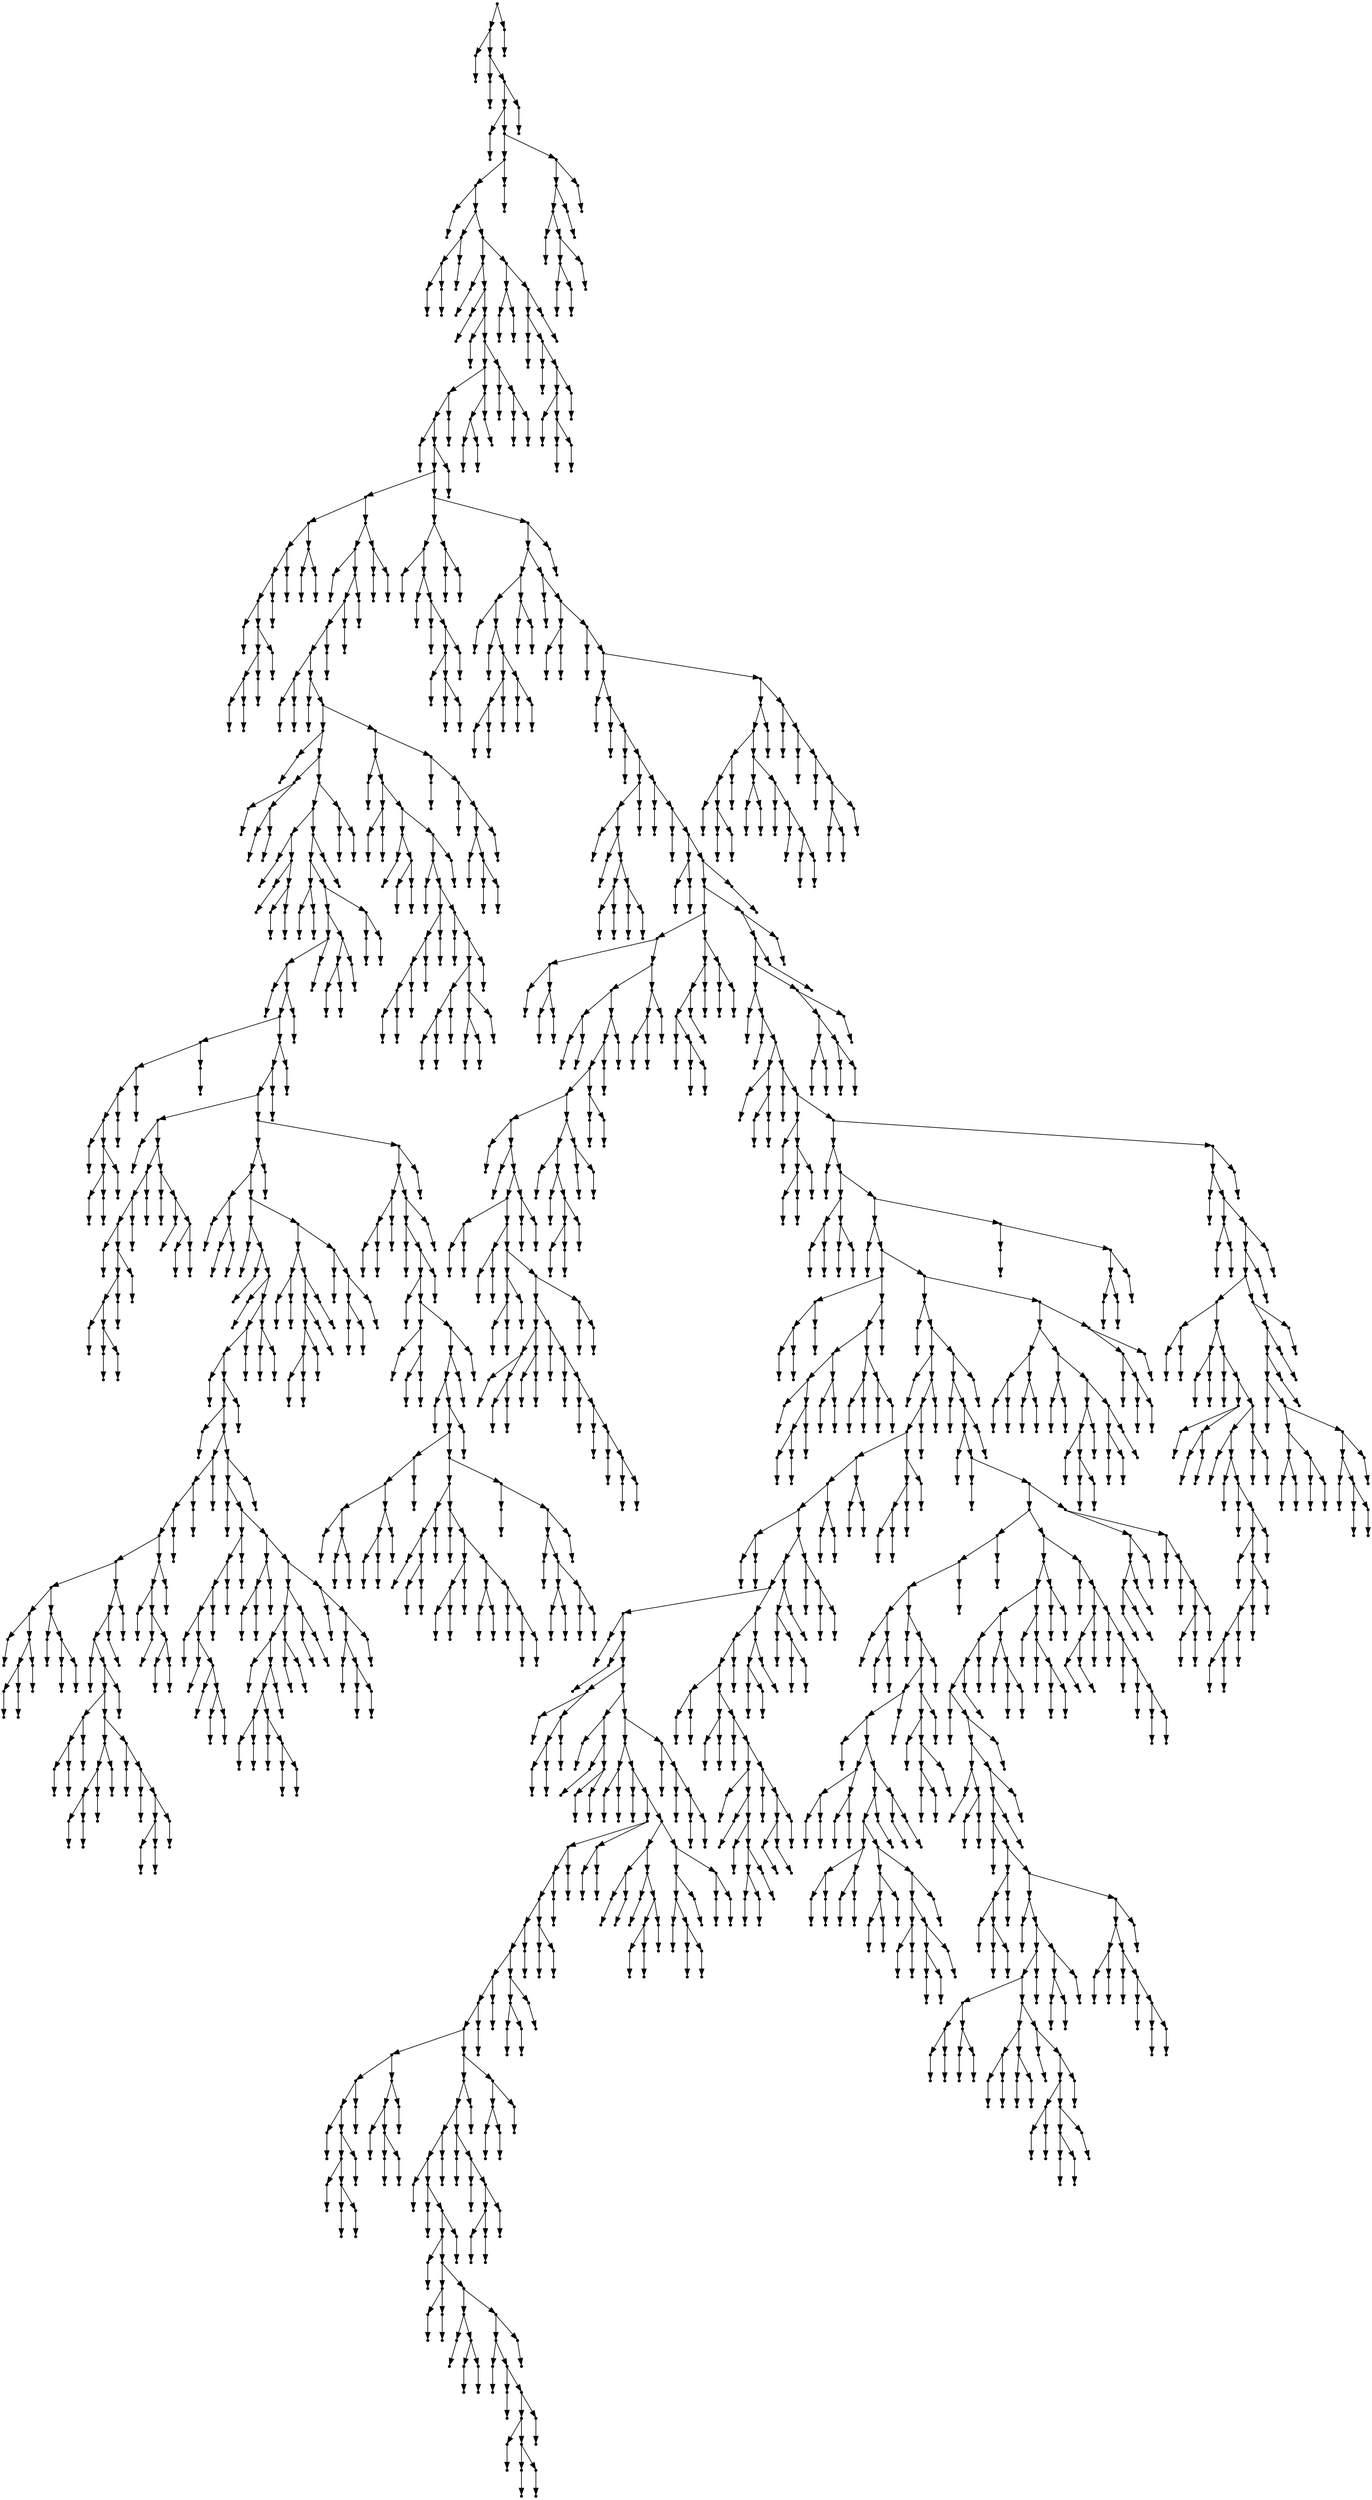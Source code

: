 digraph {
  2029 [shape=point];
  2026 [shape=point];
  1 [shape=point];
  0 [shape=point];
  2025 [shape=point];
  3 [shape=point];
  2 [shape=point];
  2024 [shape=point];
  2021 [shape=point];
  5 [shape=point];
  4 [shape=point];
  2020 [shape=point];
  2002 [shape=point];
  1999 [shape=point];
  7 [shape=point];
  6 [shape=point];
  1998 [shape=point];
  15 [shape=point];
  12 [shape=point];
  9 [shape=point];
  8 [shape=point];
  11 [shape=point];
  10 [shape=point];
  14 [shape=point];
  13 [shape=point];
  1997 [shape=point];
  1970 [shape=point];
  17 [shape=point];
  16 [shape=point];
  1969 [shape=point];
  19 [shape=point];
  18 [shape=point];
  1968 [shape=point];
  21 [shape=point];
  20 [shape=point];
  1967 [shape=point];
  1958 [shape=point];
  1949 [shape=point];
  1946 [shape=point];
  23 [shape=point];
  22 [shape=point];
  1945 [shape=point];
  1942 [shape=point];
  664 [shape=point];
  49 [shape=point];
  43 [shape=point];
  40 [shape=point];
  37 [shape=point];
  25 [shape=point];
  24 [shape=point];
  36 [shape=point];
  33 [shape=point];
  30 [shape=point];
  27 [shape=point];
  26 [shape=point];
  29 [shape=point];
  28 [shape=point];
  32 [shape=point];
  31 [shape=point];
  35 [shape=point];
  34 [shape=point];
  39 [shape=point];
  38 [shape=point];
  42 [shape=point];
  41 [shape=point];
  48 [shape=point];
  45 [shape=point];
  44 [shape=point];
  47 [shape=point];
  46 [shape=point];
  663 [shape=point];
  657 [shape=point];
  51 [shape=point];
  50 [shape=point];
  656 [shape=point];
  653 [shape=point];
  650 [shape=point];
  647 [shape=point];
  56 [shape=point];
  53 [shape=point];
  52 [shape=point];
  55 [shape=point];
  54 [shape=point];
  646 [shape=point];
  58 [shape=point];
  57 [shape=point];
  645 [shape=point];
  564 [shape=point];
  60 [shape=point];
  59 [shape=point];
  563 [shape=point];
  68 [shape=point];
  62 [shape=point];
  61 [shape=point];
  67 [shape=point];
  64 [shape=point];
  63 [shape=point];
  66 [shape=point];
  65 [shape=point];
  562 [shape=point];
  556 [shape=point];
  79 [shape=point];
  70 [shape=point];
  69 [shape=point];
  78 [shape=point];
  72 [shape=point];
  71 [shape=point];
  77 [shape=point];
  74 [shape=point];
  73 [shape=point];
  76 [shape=point];
  75 [shape=point];
  555 [shape=point];
  552 [shape=point];
  84 [shape=point];
  81 [shape=point];
  80 [shape=point];
  83 [shape=point];
  82 [shape=point];
  551 [shape=point];
  545 [shape=point];
  536 [shape=point];
  533 [shape=point];
  86 [shape=point];
  85 [shape=point];
  532 [shape=point];
  529 [shape=point];
  106 [shape=point];
  103 [shape=point];
  100 [shape=point];
  97 [shape=point];
  88 [shape=point];
  87 [shape=point];
  96 [shape=point];
  93 [shape=point];
  90 [shape=point];
  89 [shape=point];
  92 [shape=point];
  91 [shape=point];
  95 [shape=point];
  94 [shape=point];
  99 [shape=point];
  98 [shape=point];
  102 [shape=point];
  101 [shape=point];
  105 [shape=point];
  104 [shape=point];
  528 [shape=point];
  525 [shape=point];
  522 [shape=point];
  144 [shape=point];
  108 [shape=point];
  107 [shape=point];
  143 [shape=point];
  131 [shape=point];
  128 [shape=point];
  125 [shape=point];
  110 [shape=point];
  109 [shape=point];
  124 [shape=point];
  121 [shape=point];
  118 [shape=point];
  112 [shape=point];
  111 [shape=point];
  117 [shape=point];
  114 [shape=point];
  113 [shape=point];
  116 [shape=point];
  115 [shape=point];
  120 [shape=point];
  119 [shape=point];
  123 [shape=point];
  122 [shape=point];
  127 [shape=point];
  126 [shape=point];
  130 [shape=point];
  129 [shape=point];
  142 [shape=point];
  133 [shape=point];
  132 [shape=point];
  141 [shape=point];
  135 [shape=point];
  134 [shape=point];
  140 [shape=point];
  137 [shape=point];
  136 [shape=point];
  139 [shape=point];
  138 [shape=point];
  521 [shape=point];
  395 [shape=point];
  392 [shape=point];
  152 [shape=point];
  146 [shape=point];
  145 [shape=point];
  151 [shape=point];
  148 [shape=point];
  147 [shape=point];
  150 [shape=point];
  149 [shape=point];
  391 [shape=point];
  358 [shape=point];
  154 [shape=point];
  153 [shape=point];
  357 [shape=point];
  156 [shape=point];
  155 [shape=point];
  356 [shape=point];
  158 [shape=point];
  157 [shape=point];
  355 [shape=point];
  349 [shape=point];
  346 [shape=point];
  160 [shape=point];
  159 [shape=point];
  345 [shape=point];
  342 [shape=point];
  162 [shape=point];
  161 [shape=point];
  341 [shape=point];
  254 [shape=point];
  251 [shape=point];
  248 [shape=point];
  245 [shape=point];
  230 [shape=point];
  182 [shape=point];
  173 [shape=point];
  164 [shape=point];
  163 [shape=point];
  172 [shape=point];
  169 [shape=point];
  166 [shape=point];
  165 [shape=point];
  168 [shape=point];
  167 [shape=point];
  171 [shape=point];
  170 [shape=point];
  181 [shape=point];
  175 [shape=point];
  174 [shape=point];
  180 [shape=point];
  177 [shape=point];
  176 [shape=point];
  179 [shape=point];
  178 [shape=point];
  229 [shape=point];
  226 [shape=point];
  223 [shape=point];
  184 [shape=point];
  183 [shape=point];
  222 [shape=point];
  219 [shape=point];
  192 [shape=point];
  189 [shape=point];
  186 [shape=point];
  185 [shape=point];
  188 [shape=point];
  187 [shape=point];
  191 [shape=point];
  190 [shape=point];
  218 [shape=point];
  203 [shape=point];
  200 [shape=point];
  197 [shape=point];
  194 [shape=point];
  193 [shape=point];
  196 [shape=point];
  195 [shape=point];
  199 [shape=point];
  198 [shape=point];
  202 [shape=point];
  201 [shape=point];
  217 [shape=point];
  205 [shape=point];
  204 [shape=point];
  216 [shape=point];
  207 [shape=point];
  206 [shape=point];
  215 [shape=point];
  212 [shape=point];
  209 [shape=point];
  208 [shape=point];
  211 [shape=point];
  210 [shape=point];
  214 [shape=point];
  213 [shape=point];
  221 [shape=point];
  220 [shape=point];
  225 [shape=point];
  224 [shape=point];
  228 [shape=point];
  227 [shape=point];
  244 [shape=point];
  241 [shape=point];
  232 [shape=point];
  231 [shape=point];
  240 [shape=point];
  234 [shape=point];
  233 [shape=point];
  239 [shape=point];
  236 [shape=point];
  235 [shape=point];
  238 [shape=point];
  237 [shape=point];
  243 [shape=point];
  242 [shape=point];
  247 [shape=point];
  246 [shape=point];
  250 [shape=point];
  249 [shape=point];
  253 [shape=point];
  252 [shape=point];
  340 [shape=point];
  337 [shape=point];
  256 [shape=point];
  255 [shape=point];
  336 [shape=point];
  279 [shape=point];
  276 [shape=point];
  273 [shape=point];
  270 [shape=point];
  258 [shape=point];
  257 [shape=point];
  269 [shape=point];
  260 [shape=point];
  259 [shape=point];
  268 [shape=point];
  262 [shape=point];
  261 [shape=point];
  267 [shape=point];
  264 [shape=point];
  263 [shape=point];
  266 [shape=point];
  265 [shape=point];
  272 [shape=point];
  271 [shape=point];
  275 [shape=point];
  274 [shape=point];
  278 [shape=point];
  277 [shape=point];
  335 [shape=point];
  287 [shape=point];
  284 [shape=point];
  281 [shape=point];
  280 [shape=point];
  283 [shape=point];
  282 [shape=point];
  286 [shape=point];
  285 [shape=point];
  334 [shape=point];
  319 [shape=point];
  313 [shape=point];
  307 [shape=point];
  289 [shape=point];
  288 [shape=point];
  306 [shape=point];
  303 [shape=point];
  294 [shape=point];
  291 [shape=point];
  290 [shape=point];
  293 [shape=point];
  292 [shape=point];
  302 [shape=point];
  296 [shape=point];
  295 [shape=point];
  301 [shape=point];
  298 [shape=point];
  297 [shape=point];
  300 [shape=point];
  299 [shape=point];
  305 [shape=point];
  304 [shape=point];
  312 [shape=point];
  309 [shape=point];
  308 [shape=point];
  311 [shape=point];
  310 [shape=point];
  318 [shape=point];
  315 [shape=point];
  314 [shape=point];
  317 [shape=point];
  316 [shape=point];
  333 [shape=point];
  321 [shape=point];
  320 [shape=point];
  332 [shape=point];
  329 [shape=point];
  323 [shape=point];
  322 [shape=point];
  328 [shape=point];
  325 [shape=point];
  324 [shape=point];
  327 [shape=point];
  326 [shape=point];
  331 [shape=point];
  330 [shape=point];
  339 [shape=point];
  338 [shape=point];
  344 [shape=point];
  343 [shape=point];
  348 [shape=point];
  347 [shape=point];
  354 [shape=point];
  351 [shape=point];
  350 [shape=point];
  353 [shape=point];
  352 [shape=point];
  390 [shape=point];
  378 [shape=point];
  363 [shape=point];
  360 [shape=point];
  359 [shape=point];
  362 [shape=point];
  361 [shape=point];
  377 [shape=point];
  374 [shape=point];
  371 [shape=point];
  368 [shape=point];
  365 [shape=point];
  364 [shape=point];
  367 [shape=point];
  366 [shape=point];
  370 [shape=point];
  369 [shape=point];
  373 [shape=point];
  372 [shape=point];
  376 [shape=point];
  375 [shape=point];
  389 [shape=point];
  380 [shape=point];
  379 [shape=point];
  388 [shape=point];
  385 [shape=point];
  382 [shape=point];
  381 [shape=point];
  384 [shape=point];
  383 [shape=point];
  387 [shape=point];
  386 [shape=point];
  394 [shape=point];
  393 [shape=point];
  520 [shape=point];
  517 [shape=point];
  403 [shape=point];
  400 [shape=point];
  397 [shape=point];
  396 [shape=point];
  399 [shape=point];
  398 [shape=point];
  402 [shape=point];
  401 [shape=point];
  516 [shape=point];
  513 [shape=point];
  405 [shape=point];
  404 [shape=point];
  512 [shape=point];
  509 [shape=point];
  407 [shape=point];
  406 [shape=point];
  508 [shape=point];
  415 [shape=point];
  409 [shape=point];
  408 [shape=point];
  414 [shape=point];
  411 [shape=point];
  410 [shape=point];
  413 [shape=point];
  412 [shape=point];
  507 [shape=point];
  504 [shape=point];
  501 [shape=point];
  417 [shape=point];
  416 [shape=point];
  500 [shape=point];
  497 [shape=point];
  437 [shape=point];
  434 [shape=point];
  425 [shape=point];
  419 [shape=point];
  418 [shape=point];
  424 [shape=point];
  421 [shape=point];
  420 [shape=point];
  423 [shape=point];
  422 [shape=point];
  433 [shape=point];
  430 [shape=point];
  427 [shape=point];
  426 [shape=point];
  429 [shape=point];
  428 [shape=point];
  432 [shape=point];
  431 [shape=point];
  436 [shape=point];
  435 [shape=point];
  496 [shape=point];
  475 [shape=point];
  448 [shape=point];
  445 [shape=point];
  439 [shape=point];
  438 [shape=point];
  444 [shape=point];
  441 [shape=point];
  440 [shape=point];
  443 [shape=point];
  442 [shape=point];
  447 [shape=point];
  446 [shape=point];
  474 [shape=point];
  450 [shape=point];
  449 [shape=point];
  473 [shape=point];
  458 [shape=point];
  455 [shape=point];
  452 [shape=point];
  451 [shape=point];
  454 [shape=point];
  453 [shape=point];
  457 [shape=point];
  456 [shape=point];
  472 [shape=point];
  463 [shape=point];
  460 [shape=point];
  459 [shape=point];
  462 [shape=point];
  461 [shape=point];
  471 [shape=point];
  465 [shape=point];
  464 [shape=point];
  470 [shape=point];
  467 [shape=point];
  466 [shape=point];
  469 [shape=point];
  468 [shape=point];
  495 [shape=point];
  477 [shape=point];
  476 [shape=point];
  494 [shape=point];
  491 [shape=point];
  479 [shape=point];
  478 [shape=point];
  490 [shape=point];
  484 [shape=point];
  481 [shape=point];
  480 [shape=point];
  483 [shape=point];
  482 [shape=point];
  489 [shape=point];
  486 [shape=point];
  485 [shape=point];
  488 [shape=point];
  487 [shape=point];
  493 [shape=point];
  492 [shape=point];
  499 [shape=point];
  498 [shape=point];
  503 [shape=point];
  502 [shape=point];
  506 [shape=point];
  505 [shape=point];
  511 [shape=point];
  510 [shape=point];
  515 [shape=point];
  514 [shape=point];
  519 [shape=point];
  518 [shape=point];
  524 [shape=point];
  523 [shape=point];
  527 [shape=point];
  526 [shape=point];
  531 [shape=point];
  530 [shape=point];
  535 [shape=point];
  534 [shape=point];
  544 [shape=point];
  541 [shape=point];
  538 [shape=point];
  537 [shape=point];
  540 [shape=point];
  539 [shape=point];
  543 [shape=point];
  542 [shape=point];
  550 [shape=point];
  547 [shape=point];
  546 [shape=point];
  549 [shape=point];
  548 [shape=point];
  554 [shape=point];
  553 [shape=point];
  561 [shape=point];
  558 [shape=point];
  557 [shape=point];
  560 [shape=point];
  559 [shape=point];
  644 [shape=point];
  626 [shape=point];
  566 [shape=point];
  565 [shape=point];
  625 [shape=point];
  571 [shape=point];
  568 [shape=point];
  567 [shape=point];
  570 [shape=point];
  569 [shape=point];
  624 [shape=point];
  579 [shape=point];
  573 [shape=point];
  572 [shape=point];
  578 [shape=point];
  575 [shape=point];
  574 [shape=point];
  577 [shape=point];
  576 [shape=point];
  623 [shape=point];
  620 [shape=point];
  581 [shape=point];
  580 [shape=point];
  619 [shape=point];
  595 [shape=point];
  592 [shape=point];
  589 [shape=point];
  586 [shape=point];
  583 [shape=point];
  582 [shape=point];
  585 [shape=point];
  584 [shape=point];
  588 [shape=point];
  587 [shape=point];
  591 [shape=point];
  590 [shape=point];
  594 [shape=point];
  593 [shape=point];
  618 [shape=point];
  597 [shape=point];
  596 [shape=point];
  617 [shape=point];
  614 [shape=point];
  605 [shape=point];
  602 [shape=point];
  599 [shape=point];
  598 [shape=point];
  601 [shape=point];
  600 [shape=point];
  604 [shape=point];
  603 [shape=point];
  613 [shape=point];
  610 [shape=point];
  607 [shape=point];
  606 [shape=point];
  609 [shape=point];
  608 [shape=point];
  612 [shape=point];
  611 [shape=point];
  616 [shape=point];
  615 [shape=point];
  622 [shape=point];
  621 [shape=point];
  643 [shape=point];
  628 [shape=point];
  627 [shape=point];
  642 [shape=point];
  630 [shape=point];
  629 [shape=point];
  641 [shape=point];
  638 [shape=point];
  632 [shape=point];
  631 [shape=point];
  637 [shape=point];
  634 [shape=point];
  633 [shape=point];
  636 [shape=point];
  635 [shape=point];
  640 [shape=point];
  639 [shape=point];
  649 [shape=point];
  648 [shape=point];
  652 [shape=point];
  651 [shape=point];
  655 [shape=point];
  654 [shape=point];
  662 [shape=point];
  659 [shape=point];
  658 [shape=point];
  661 [shape=point];
  660 [shape=point];
  1941 [shape=point];
  690 [shape=point];
  684 [shape=point];
  666 [shape=point];
  665 [shape=point];
  683 [shape=point];
  668 [shape=point];
  667 [shape=point];
  682 [shape=point];
  670 [shape=point];
  669 [shape=point];
  681 [shape=point];
  678 [shape=point];
  672 [shape=point];
  671 [shape=point];
  677 [shape=point];
  674 [shape=point];
  673 [shape=point];
  676 [shape=point];
  675 [shape=point];
  680 [shape=point];
  679 [shape=point];
  689 [shape=point];
  686 [shape=point];
  685 [shape=point];
  688 [shape=point];
  687 [shape=point];
  1940 [shape=point];
  1937 [shape=point];
  716 [shape=point];
  710 [shape=point];
  692 [shape=point];
  691 [shape=point];
  709 [shape=point];
  694 [shape=point];
  693 [shape=point];
  708 [shape=point];
  702 [shape=point];
  699 [shape=point];
  696 [shape=point];
  695 [shape=point];
  698 [shape=point];
  697 [shape=point];
  701 [shape=point];
  700 [shape=point];
  707 [shape=point];
  704 [shape=point];
  703 [shape=point];
  706 [shape=point];
  705 [shape=point];
  715 [shape=point];
  712 [shape=point];
  711 [shape=point];
  714 [shape=point];
  713 [shape=point];
  1936 [shape=point];
  718 [shape=point];
  717 [shape=point];
  1935 [shape=point];
  723 [shape=point];
  720 [shape=point];
  719 [shape=point];
  722 [shape=point];
  721 [shape=point];
  1934 [shape=point];
  725 [shape=point];
  724 [shape=point];
  1933 [shape=point];
  1882 [shape=point];
  727 [shape=point];
  726 [shape=point];
  1881 [shape=point];
  729 [shape=point];
  728 [shape=point];
  1880 [shape=point];
  731 [shape=point];
  730 [shape=point];
  1879 [shape=point];
  751 [shape=point];
  748 [shape=point];
  733 [shape=point];
  732 [shape=point];
  747 [shape=point];
  735 [shape=point];
  734 [shape=point];
  746 [shape=point];
  740 [shape=point];
  737 [shape=point];
  736 [shape=point];
  739 [shape=point];
  738 [shape=point];
  745 [shape=point];
  742 [shape=point];
  741 [shape=point];
  744 [shape=point];
  743 [shape=point];
  750 [shape=point];
  749 [shape=point];
  1878 [shape=point];
  753 [shape=point];
  752 [shape=point];
  1877 [shape=point];
  755 [shape=point];
  754 [shape=point];
  1876 [shape=point];
  760 [shape=point];
  757 [shape=point];
  756 [shape=point];
  759 [shape=point];
  758 [shape=point];
  1875 [shape=point];
  1872 [shape=point];
  912 [shape=point];
  891 [shape=point];
  768 [shape=point];
  762 [shape=point];
  761 [shape=point];
  767 [shape=point];
  764 [shape=point];
  763 [shape=point];
  766 [shape=point];
  765 [shape=point];
  890 [shape=point];
  881 [shape=point];
  773 [shape=point];
  770 [shape=point];
  769 [shape=point];
  772 [shape=point];
  771 [shape=point];
  880 [shape=point];
  877 [shape=point];
  874 [shape=point];
  868 [shape=point];
  847 [shape=point];
  775 [shape=point];
  774 [shape=point];
  846 [shape=point];
  777 [shape=point];
  776 [shape=point];
  845 [shape=point];
  839 [shape=point];
  782 [shape=point];
  779 [shape=point];
  778 [shape=point];
  781 [shape=point];
  780 [shape=point];
  838 [shape=point];
  787 [shape=point];
  784 [shape=point];
  783 [shape=point];
  786 [shape=point];
  785 [shape=point];
  837 [shape=point];
  795 [shape=point];
  792 [shape=point];
  789 [shape=point];
  788 [shape=point];
  791 [shape=point];
  790 [shape=point];
  794 [shape=point];
  793 [shape=point];
  836 [shape=point];
  830 [shape=point];
  809 [shape=point];
  803 [shape=point];
  797 [shape=point];
  796 [shape=point];
  802 [shape=point];
  799 [shape=point];
  798 [shape=point];
  801 [shape=point];
  800 [shape=point];
  808 [shape=point];
  805 [shape=point];
  804 [shape=point];
  807 [shape=point];
  806 [shape=point];
  829 [shape=point];
  811 [shape=point];
  810 [shape=point];
  828 [shape=point];
  813 [shape=point];
  812 [shape=point];
  827 [shape=point];
  815 [shape=point];
  814 [shape=point];
  826 [shape=point];
  817 [shape=point];
  816 [shape=point];
  825 [shape=point];
  819 [shape=point];
  818 [shape=point];
  824 [shape=point];
  821 [shape=point];
  820 [shape=point];
  823 [shape=point];
  822 [shape=point];
  835 [shape=point];
  832 [shape=point];
  831 [shape=point];
  834 [shape=point];
  833 [shape=point];
  844 [shape=point];
  841 [shape=point];
  840 [shape=point];
  843 [shape=point];
  842 [shape=point];
  867 [shape=point];
  861 [shape=point];
  849 [shape=point];
  848 [shape=point];
  860 [shape=point];
  851 [shape=point];
  850 [shape=point];
  859 [shape=point];
  856 [shape=point];
  853 [shape=point];
  852 [shape=point];
  855 [shape=point];
  854 [shape=point];
  858 [shape=point];
  857 [shape=point];
  866 [shape=point];
  863 [shape=point];
  862 [shape=point];
  865 [shape=point];
  864 [shape=point];
  873 [shape=point];
  870 [shape=point];
  869 [shape=point];
  872 [shape=point];
  871 [shape=point];
  876 [shape=point];
  875 [shape=point];
  879 [shape=point];
  878 [shape=point];
  889 [shape=point];
  886 [shape=point];
  883 [shape=point];
  882 [shape=point];
  885 [shape=point];
  884 [shape=point];
  888 [shape=point];
  887 [shape=point];
  911 [shape=point];
  905 [shape=point];
  902 [shape=point];
  899 [shape=point];
  893 [shape=point];
  892 [shape=point];
  898 [shape=point];
  895 [shape=point];
  894 [shape=point];
  897 [shape=point];
  896 [shape=point];
  901 [shape=point];
  900 [shape=point];
  904 [shape=point];
  903 [shape=point];
  910 [shape=point];
  907 [shape=point];
  906 [shape=point];
  909 [shape=point];
  908 [shape=point];
  1871 [shape=point];
  1868 [shape=point];
  1865 [shape=point];
  1850 [shape=point];
  914 [shape=point];
  913 [shape=point];
  1849 [shape=point];
  916 [shape=point];
  915 [shape=point];
  1848 [shape=point];
  924 [shape=point];
  918 [shape=point];
  917 [shape=point];
  923 [shape=point];
  920 [shape=point];
  919 [shape=point];
  922 [shape=point];
  921 [shape=point];
  1847 [shape=point];
  926 [shape=point];
  925 [shape=point];
  1846 [shape=point];
  937 [shape=point];
  928 [shape=point];
  927 [shape=point];
  936 [shape=point];
  933 [shape=point];
  930 [shape=point];
  929 [shape=point];
  932 [shape=point];
  931 [shape=point];
  935 [shape=point];
  934 [shape=point];
  1845 [shape=point];
  1731 [shape=point];
  939 [shape=point];
  938 [shape=point];
  1730 [shape=point];
  950 [shape=point];
  944 [shape=point];
  941 [shape=point];
  940 [shape=point];
  943 [shape=point];
  942 [shape=point];
  949 [shape=point];
  946 [shape=point];
  945 [shape=point];
  948 [shape=point];
  947 [shape=point];
  1729 [shape=point];
  1717 [shape=point];
  952 [shape=point];
  951 [shape=point];
  1716 [shape=point];
  993 [shape=point];
  960 [shape=point];
  957 [shape=point];
  954 [shape=point];
  953 [shape=point];
  956 [shape=point];
  955 [shape=point];
  959 [shape=point];
  958 [shape=point];
  992 [shape=point];
  989 [shape=point];
  977 [shape=point];
  971 [shape=point];
  962 [shape=point];
  961 [shape=point];
  970 [shape=point];
  967 [shape=point];
  964 [shape=point];
  963 [shape=point];
  966 [shape=point];
  965 [shape=point];
  969 [shape=point];
  968 [shape=point];
  976 [shape=point];
  973 [shape=point];
  972 [shape=point];
  975 [shape=point];
  974 [shape=point];
  988 [shape=point];
  982 [shape=point];
  979 [shape=point];
  978 [shape=point];
  981 [shape=point];
  980 [shape=point];
  987 [shape=point];
  984 [shape=point];
  983 [shape=point];
  986 [shape=point];
  985 [shape=point];
  991 [shape=point];
  990 [shape=point];
  1715 [shape=point];
  1664 [shape=point];
  995 [shape=point];
  994 [shape=point];
  1663 [shape=point];
  1342 [shape=point];
  997 [shape=point];
  996 [shape=point];
  1341 [shape=point];
  1338 [shape=point];
  1335 [shape=point];
  1323 [shape=point];
  1317 [shape=point];
  1311 [shape=point];
  1002 [shape=point];
  999 [shape=point];
  998 [shape=point];
  1001 [shape=point];
  1000 [shape=point];
  1310 [shape=point];
  1301 [shape=point];
  1289 [shape=point];
  1232 [shape=point];
  1004 [shape=point];
  1003 [shape=point];
  1231 [shape=point];
  1006 [shape=point];
  1005 [shape=point];
  1230 [shape=point];
  1017 [shape=point];
  1008 [shape=point];
  1007 [shape=point];
  1016 [shape=point];
  1013 [shape=point];
  1010 [shape=point];
  1009 [shape=point];
  1012 [shape=point];
  1011 [shape=point];
  1015 [shape=point];
  1014 [shape=point];
  1229 [shape=point];
  1028 [shape=point];
  1019 [shape=point];
  1018 [shape=point];
  1027 [shape=point];
  1021 [shape=point];
  1020 [shape=point];
  1026 [shape=point];
  1023 [shape=point];
  1022 [shape=point];
  1025 [shape=point];
  1024 [shape=point];
  1228 [shape=point];
  1216 [shape=point];
  1033 [shape=point];
  1030 [shape=point];
  1029 [shape=point];
  1032 [shape=point];
  1031 [shape=point];
  1215 [shape=point];
  1035 [shape=point];
  1034 [shape=point];
  1214 [shape=point];
  1178 [shape=point];
  1172 [shape=point];
  1169 [shape=point];
  1166 [shape=point];
  1160 [shape=point];
  1157 [shape=point];
  1148 [shape=point];
  1145 [shape=point];
  1142 [shape=point];
  1064 [shape=point];
  1052 [shape=point];
  1049 [shape=point];
  1037 [shape=point];
  1036 [shape=point];
  1048 [shape=point];
  1045 [shape=point];
  1039 [shape=point];
  1038 [shape=point];
  1044 [shape=point];
  1041 [shape=point];
  1040 [shape=point];
  1043 [shape=point];
  1042 [shape=point];
  1047 [shape=point];
  1046 [shape=point];
  1051 [shape=point];
  1050 [shape=point];
  1063 [shape=point];
  1060 [shape=point];
  1054 [shape=point];
  1053 [shape=point];
  1059 [shape=point];
  1056 [shape=point];
  1055 [shape=point];
  1058 [shape=point];
  1057 [shape=point];
  1062 [shape=point];
  1061 [shape=point];
  1141 [shape=point];
  1132 [shape=point];
  1129 [shape=point];
  1114 [shape=point];
  1111 [shape=point];
  1066 [shape=point];
  1065 [shape=point];
  1110 [shape=point];
  1068 [shape=point];
  1067 [shape=point];
  1109 [shape=point];
  1106 [shape=point];
  1070 [shape=point];
  1069 [shape=point];
  1105 [shape=point];
  1075 [shape=point];
  1072 [shape=point];
  1071 [shape=point];
  1074 [shape=point];
  1073 [shape=point];
  1104 [shape=point];
  1083 [shape=point];
  1077 [shape=point];
  1076 [shape=point];
  1082 [shape=point];
  1079 [shape=point];
  1078 [shape=point];
  1081 [shape=point];
  1080 [shape=point];
  1103 [shape=point];
  1100 [shape=point];
  1085 [shape=point];
  1084 [shape=point];
  1099 [shape=point];
  1087 [shape=point];
  1086 [shape=point];
  1098 [shape=point];
  1095 [shape=point];
  1089 [shape=point];
  1088 [shape=point];
  1094 [shape=point];
  1091 [shape=point];
  1090 [shape=point];
  1093 [shape=point];
  1092 [shape=point];
  1097 [shape=point];
  1096 [shape=point];
  1102 [shape=point];
  1101 [shape=point];
  1108 [shape=point];
  1107 [shape=point];
  1113 [shape=point];
  1112 [shape=point];
  1128 [shape=point];
  1116 [shape=point];
  1115 [shape=point];
  1127 [shape=point];
  1118 [shape=point];
  1117 [shape=point];
  1126 [shape=point];
  1123 [shape=point];
  1120 [shape=point];
  1119 [shape=point];
  1122 [shape=point];
  1121 [shape=point];
  1125 [shape=point];
  1124 [shape=point];
  1131 [shape=point];
  1130 [shape=point];
  1140 [shape=point];
  1137 [shape=point];
  1134 [shape=point];
  1133 [shape=point];
  1136 [shape=point];
  1135 [shape=point];
  1139 [shape=point];
  1138 [shape=point];
  1144 [shape=point];
  1143 [shape=point];
  1147 [shape=point];
  1146 [shape=point];
  1156 [shape=point];
  1153 [shape=point];
  1150 [shape=point];
  1149 [shape=point];
  1152 [shape=point];
  1151 [shape=point];
  1155 [shape=point];
  1154 [shape=point];
  1159 [shape=point];
  1158 [shape=point];
  1165 [shape=point];
  1162 [shape=point];
  1161 [shape=point];
  1164 [shape=point];
  1163 [shape=point];
  1168 [shape=point];
  1167 [shape=point];
  1171 [shape=point];
  1170 [shape=point];
  1177 [shape=point];
  1174 [shape=point];
  1173 [shape=point];
  1176 [shape=point];
  1175 [shape=point];
  1213 [shape=point];
  1195 [shape=point];
  1183 [shape=point];
  1180 [shape=point];
  1179 [shape=point];
  1182 [shape=point];
  1181 [shape=point];
  1194 [shape=point];
  1185 [shape=point];
  1184 [shape=point];
  1193 [shape=point];
  1190 [shape=point];
  1187 [shape=point];
  1186 [shape=point];
  1189 [shape=point];
  1188 [shape=point];
  1192 [shape=point];
  1191 [shape=point];
  1212 [shape=point];
  1206 [shape=point];
  1203 [shape=point];
  1197 [shape=point];
  1196 [shape=point];
  1202 [shape=point];
  1199 [shape=point];
  1198 [shape=point];
  1201 [shape=point];
  1200 [shape=point];
  1205 [shape=point];
  1204 [shape=point];
  1211 [shape=point];
  1208 [shape=point];
  1207 [shape=point];
  1210 [shape=point];
  1209 [shape=point];
  1227 [shape=point];
  1218 [shape=point];
  1217 [shape=point];
  1226 [shape=point];
  1220 [shape=point];
  1219 [shape=point];
  1225 [shape=point];
  1222 [shape=point];
  1221 [shape=point];
  1224 [shape=point];
  1223 [shape=point];
  1288 [shape=point];
  1279 [shape=point];
  1276 [shape=point];
  1237 [shape=point];
  1234 [shape=point];
  1233 [shape=point];
  1236 [shape=point];
  1235 [shape=point];
  1275 [shape=point];
  1242 [shape=point];
  1239 [shape=point];
  1238 [shape=point];
  1241 [shape=point];
  1240 [shape=point];
  1274 [shape=point];
  1244 [shape=point];
  1243 [shape=point];
  1273 [shape=point];
  1261 [shape=point];
  1246 [shape=point];
  1245 [shape=point];
  1260 [shape=point];
  1248 [shape=point];
  1247 [shape=point];
  1259 [shape=point];
  1250 [shape=point];
  1249 [shape=point];
  1258 [shape=point];
  1255 [shape=point];
  1252 [shape=point];
  1251 [shape=point];
  1254 [shape=point];
  1253 [shape=point];
  1257 [shape=point];
  1256 [shape=point];
  1272 [shape=point];
  1263 [shape=point];
  1262 [shape=point];
  1271 [shape=point];
  1268 [shape=point];
  1265 [shape=point];
  1264 [shape=point];
  1267 [shape=point];
  1266 [shape=point];
  1270 [shape=point];
  1269 [shape=point];
  1278 [shape=point];
  1277 [shape=point];
  1287 [shape=point];
  1284 [shape=point];
  1281 [shape=point];
  1280 [shape=point];
  1283 [shape=point];
  1282 [shape=point];
  1286 [shape=point];
  1285 [shape=point];
  1300 [shape=point];
  1297 [shape=point];
  1291 [shape=point];
  1290 [shape=point];
  1296 [shape=point];
  1293 [shape=point];
  1292 [shape=point];
  1295 [shape=point];
  1294 [shape=point];
  1299 [shape=point];
  1298 [shape=point];
  1309 [shape=point];
  1303 [shape=point];
  1302 [shape=point];
  1308 [shape=point];
  1305 [shape=point];
  1304 [shape=point];
  1307 [shape=point];
  1306 [shape=point];
  1316 [shape=point];
  1313 [shape=point];
  1312 [shape=point];
  1315 [shape=point];
  1314 [shape=point];
  1322 [shape=point];
  1319 [shape=point];
  1318 [shape=point];
  1321 [shape=point];
  1320 [shape=point];
  1334 [shape=point];
  1331 [shape=point];
  1328 [shape=point];
  1325 [shape=point];
  1324 [shape=point];
  1327 [shape=point];
  1326 [shape=point];
  1330 [shape=point];
  1329 [shape=point];
  1333 [shape=point];
  1332 [shape=point];
  1337 [shape=point];
  1336 [shape=point];
  1340 [shape=point];
  1339 [shape=point];
  1662 [shape=point];
  1659 [shape=point];
  1344 [shape=point];
  1343 [shape=point];
  1658 [shape=point];
  1655 [shape=point];
  1346 [shape=point];
  1345 [shape=point];
  1654 [shape=point];
  1348 [shape=point];
  1347 [shape=point];
  1653 [shape=point];
  1626 [shape=point];
  1449 [shape=point];
  1446 [shape=point];
  1443 [shape=point];
  1356 [shape=point];
  1350 [shape=point];
  1349 [shape=point];
  1355 [shape=point];
  1352 [shape=point];
  1351 [shape=point];
  1354 [shape=point];
  1353 [shape=point];
  1442 [shape=point];
  1358 [shape=point];
  1357 [shape=point];
  1441 [shape=point];
  1438 [shape=point];
  1423 [shape=point];
  1420 [shape=point];
  1360 [shape=point];
  1359 [shape=point];
  1419 [shape=point];
  1371 [shape=point];
  1365 [shape=point];
  1362 [shape=point];
  1361 [shape=point];
  1364 [shape=point];
  1363 [shape=point];
  1370 [shape=point];
  1367 [shape=point];
  1366 [shape=point];
  1369 [shape=point];
  1368 [shape=point];
  1418 [shape=point];
  1412 [shape=point];
  1409 [shape=point];
  1382 [shape=point];
  1376 [shape=point];
  1373 [shape=point];
  1372 [shape=point];
  1375 [shape=point];
  1374 [shape=point];
  1381 [shape=point];
  1378 [shape=point];
  1377 [shape=point];
  1380 [shape=point];
  1379 [shape=point];
  1408 [shape=point];
  1390 [shape=point];
  1387 [shape=point];
  1384 [shape=point];
  1383 [shape=point];
  1386 [shape=point];
  1385 [shape=point];
  1389 [shape=point];
  1388 [shape=point];
  1407 [shape=point];
  1404 [shape=point];
  1395 [shape=point];
  1392 [shape=point];
  1391 [shape=point];
  1394 [shape=point];
  1393 [shape=point];
  1403 [shape=point];
  1400 [shape=point];
  1397 [shape=point];
  1396 [shape=point];
  1399 [shape=point];
  1398 [shape=point];
  1402 [shape=point];
  1401 [shape=point];
  1406 [shape=point];
  1405 [shape=point];
  1411 [shape=point];
  1410 [shape=point];
  1417 [shape=point];
  1414 [shape=point];
  1413 [shape=point];
  1416 [shape=point];
  1415 [shape=point];
  1422 [shape=point];
  1421 [shape=point];
  1437 [shape=point];
  1434 [shape=point];
  1425 [shape=point];
  1424 [shape=point];
  1433 [shape=point];
  1430 [shape=point];
  1427 [shape=point];
  1426 [shape=point];
  1429 [shape=point];
  1428 [shape=point];
  1432 [shape=point];
  1431 [shape=point];
  1436 [shape=point];
  1435 [shape=point];
  1440 [shape=point];
  1439 [shape=point];
  1445 [shape=point];
  1444 [shape=point];
  1448 [shape=point];
  1447 [shape=point];
  1625 [shape=point];
  1598 [shape=point];
  1592 [shape=point];
  1580 [shape=point];
  1571 [shape=point];
  1568 [shape=point];
  1565 [shape=point];
  1451 [shape=point];
  1450 [shape=point];
  1564 [shape=point];
  1561 [shape=point];
  1459 [shape=point];
  1453 [shape=point];
  1452 [shape=point];
  1458 [shape=point];
  1455 [shape=point];
  1454 [shape=point];
  1457 [shape=point];
  1456 [shape=point];
  1560 [shape=point];
  1557 [shape=point];
  1554 [shape=point];
  1461 [shape=point];
  1460 [shape=point];
  1553 [shape=point];
  1472 [shape=point];
  1469 [shape=point];
  1463 [shape=point];
  1462 [shape=point];
  1468 [shape=point];
  1465 [shape=point];
  1464 [shape=point];
  1467 [shape=point];
  1466 [shape=point];
  1471 [shape=point];
  1470 [shape=point];
  1552 [shape=point];
  1531 [shape=point];
  1474 [shape=point];
  1473 [shape=point];
  1530 [shape=point];
  1521 [shape=point];
  1518 [shape=point];
  1485 [shape=point];
  1479 [shape=point];
  1476 [shape=point];
  1475 [shape=point];
  1478 [shape=point];
  1477 [shape=point];
  1484 [shape=point];
  1481 [shape=point];
  1480 [shape=point];
  1483 [shape=point];
  1482 [shape=point];
  1517 [shape=point];
  1496 [shape=point];
  1490 [shape=point];
  1487 [shape=point];
  1486 [shape=point];
  1489 [shape=point];
  1488 [shape=point];
  1495 [shape=point];
  1492 [shape=point];
  1491 [shape=point];
  1494 [shape=point];
  1493 [shape=point];
  1516 [shape=point];
  1498 [shape=point];
  1497 [shape=point];
  1515 [shape=point];
  1512 [shape=point];
  1503 [shape=point];
  1500 [shape=point];
  1499 [shape=point];
  1502 [shape=point];
  1501 [shape=point];
  1511 [shape=point];
  1508 [shape=point];
  1505 [shape=point];
  1504 [shape=point];
  1507 [shape=point];
  1506 [shape=point];
  1510 [shape=point];
  1509 [shape=point];
  1514 [shape=point];
  1513 [shape=point];
  1520 [shape=point];
  1519 [shape=point];
  1529 [shape=point];
  1526 [shape=point];
  1523 [shape=point];
  1522 [shape=point];
  1525 [shape=point];
  1524 [shape=point];
  1528 [shape=point];
  1527 [shape=point];
  1551 [shape=point];
  1548 [shape=point];
  1536 [shape=point];
  1533 [shape=point];
  1532 [shape=point];
  1535 [shape=point];
  1534 [shape=point];
  1547 [shape=point];
  1538 [shape=point];
  1537 [shape=point];
  1546 [shape=point];
  1540 [shape=point];
  1539 [shape=point];
  1545 [shape=point];
  1542 [shape=point];
  1541 [shape=point];
  1544 [shape=point];
  1543 [shape=point];
  1550 [shape=point];
  1549 [shape=point];
  1556 [shape=point];
  1555 [shape=point];
  1559 [shape=point];
  1558 [shape=point];
  1563 [shape=point];
  1562 [shape=point];
  1567 [shape=point];
  1566 [shape=point];
  1570 [shape=point];
  1569 [shape=point];
  1579 [shape=point];
  1573 [shape=point];
  1572 [shape=point];
  1578 [shape=point];
  1575 [shape=point];
  1574 [shape=point];
  1577 [shape=point];
  1576 [shape=point];
  1591 [shape=point];
  1582 [shape=point];
  1581 [shape=point];
  1590 [shape=point];
  1584 [shape=point];
  1583 [shape=point];
  1589 [shape=point];
  1586 [shape=point];
  1585 [shape=point];
  1588 [shape=point];
  1587 [shape=point];
  1597 [shape=point];
  1594 [shape=point];
  1593 [shape=point];
  1596 [shape=point];
  1595 [shape=point];
  1624 [shape=point];
  1600 [shape=point];
  1599 [shape=point];
  1623 [shape=point];
  1608 [shape=point];
  1605 [shape=point];
  1602 [shape=point];
  1601 [shape=point];
  1604 [shape=point];
  1603 [shape=point];
  1607 [shape=point];
  1606 [shape=point];
  1622 [shape=point];
  1610 [shape=point];
  1609 [shape=point];
  1621 [shape=point];
  1612 [shape=point];
  1611 [shape=point];
  1620 [shape=point];
  1614 [shape=point];
  1613 [shape=point];
  1619 [shape=point];
  1616 [shape=point];
  1615 [shape=point];
  1618 [shape=point];
  1617 [shape=point];
  1652 [shape=point];
  1637 [shape=point];
  1634 [shape=point];
  1631 [shape=point];
  1628 [shape=point];
  1627 [shape=point];
  1630 [shape=point];
  1629 [shape=point];
  1633 [shape=point];
  1632 [shape=point];
  1636 [shape=point];
  1635 [shape=point];
  1651 [shape=point];
  1639 [shape=point];
  1638 [shape=point];
  1650 [shape=point];
  1641 [shape=point];
  1640 [shape=point];
  1649 [shape=point];
  1646 [shape=point];
  1643 [shape=point];
  1642 [shape=point];
  1645 [shape=point];
  1644 [shape=point];
  1648 [shape=point];
  1647 [shape=point];
  1657 [shape=point];
  1656 [shape=point];
  1661 [shape=point];
  1660 [shape=point];
  1714 [shape=point];
  1702 [shape=point];
  1675 [shape=point];
  1669 [shape=point];
  1666 [shape=point];
  1665 [shape=point];
  1668 [shape=point];
  1667 [shape=point];
  1674 [shape=point];
  1671 [shape=point];
  1670 [shape=point];
  1673 [shape=point];
  1672 [shape=point];
  1701 [shape=point];
  1680 [shape=point];
  1677 [shape=point];
  1676 [shape=point];
  1679 [shape=point];
  1678 [shape=point];
  1700 [shape=point];
  1691 [shape=point];
  1688 [shape=point];
  1682 [shape=point];
  1681 [shape=point];
  1687 [shape=point];
  1684 [shape=point];
  1683 [shape=point];
  1686 [shape=point];
  1685 [shape=point];
  1690 [shape=point];
  1689 [shape=point];
  1699 [shape=point];
  1696 [shape=point];
  1693 [shape=point];
  1692 [shape=point];
  1695 [shape=point];
  1694 [shape=point];
  1698 [shape=point];
  1697 [shape=point];
  1713 [shape=point];
  1710 [shape=point];
  1704 [shape=point];
  1703 [shape=point];
  1709 [shape=point];
  1706 [shape=point];
  1705 [shape=point];
  1708 [shape=point];
  1707 [shape=point];
  1712 [shape=point];
  1711 [shape=point];
  1728 [shape=point];
  1719 [shape=point];
  1718 [shape=point];
  1727 [shape=point];
  1724 [shape=point];
  1721 [shape=point];
  1720 [shape=point];
  1723 [shape=point];
  1722 [shape=point];
  1726 [shape=point];
  1725 [shape=point];
  1844 [shape=point];
  1841 [shape=point];
  1733 [shape=point];
  1732 [shape=point];
  1840 [shape=point];
  1738 [shape=point];
  1735 [shape=point];
  1734 [shape=point];
  1737 [shape=point];
  1736 [shape=point];
  1839 [shape=point];
  1836 [shape=point];
  1833 [shape=point];
  1797 [shape=point];
  1743 [shape=point];
  1740 [shape=point];
  1739 [shape=point];
  1742 [shape=point];
  1741 [shape=point];
  1796 [shape=point];
  1748 [shape=point];
  1745 [shape=point];
  1744 [shape=point];
  1747 [shape=point];
  1746 [shape=point];
  1795 [shape=point];
  1750 [shape=point];
  1749 [shape=point];
  1794 [shape=point];
  1758 [shape=point];
  1752 [shape=point];
  1751 [shape=point];
  1757 [shape=point];
  1754 [shape=point];
  1753 [shape=point];
  1756 [shape=point];
  1755 [shape=point];
  1793 [shape=point];
  1787 [shape=point];
  1760 [shape=point];
  1759 [shape=point];
  1786 [shape=point];
  1762 [shape=point];
  1761 [shape=point];
  1785 [shape=point];
  1764 [shape=point];
  1763 [shape=point];
  1784 [shape=point];
  1781 [shape=point];
  1766 [shape=point];
  1765 [shape=point];
  1780 [shape=point];
  1777 [shape=point];
  1774 [shape=point];
  1771 [shape=point];
  1768 [shape=point];
  1767 [shape=point];
  1770 [shape=point];
  1769 [shape=point];
  1773 [shape=point];
  1772 [shape=point];
  1776 [shape=point];
  1775 [shape=point];
  1779 [shape=point];
  1778 [shape=point];
  1783 [shape=point];
  1782 [shape=point];
  1792 [shape=point];
  1789 [shape=point];
  1788 [shape=point];
  1791 [shape=point];
  1790 [shape=point];
  1832 [shape=point];
  1829 [shape=point];
  1826 [shape=point];
  1823 [shape=point];
  1799 [shape=point];
  1798 [shape=point];
  1822 [shape=point];
  1810 [shape=point];
  1804 [shape=point];
  1801 [shape=point];
  1800 [shape=point];
  1803 [shape=point];
  1802 [shape=point];
  1809 [shape=point];
  1806 [shape=point];
  1805 [shape=point];
  1808 [shape=point];
  1807 [shape=point];
  1821 [shape=point];
  1818 [shape=point];
  1812 [shape=point];
  1811 [shape=point];
  1817 [shape=point];
  1814 [shape=point];
  1813 [shape=point];
  1816 [shape=point];
  1815 [shape=point];
  1820 [shape=point];
  1819 [shape=point];
  1825 [shape=point];
  1824 [shape=point];
  1828 [shape=point];
  1827 [shape=point];
  1831 [shape=point];
  1830 [shape=point];
  1835 [shape=point];
  1834 [shape=point];
  1838 [shape=point];
  1837 [shape=point];
  1843 [shape=point];
  1842 [shape=point];
  1864 [shape=point];
  1861 [shape=point];
  1855 [shape=point];
  1852 [shape=point];
  1851 [shape=point];
  1854 [shape=point];
  1853 [shape=point];
  1860 [shape=point];
  1857 [shape=point];
  1856 [shape=point];
  1859 [shape=point];
  1858 [shape=point];
  1863 [shape=point];
  1862 [shape=point];
  1867 [shape=point];
  1866 [shape=point];
  1870 [shape=point];
  1869 [shape=point];
  1874 [shape=point];
  1873 [shape=point];
  1932 [shape=point];
  1914 [shape=point];
  1911 [shape=point];
  1893 [shape=point];
  1890 [shape=point];
  1884 [shape=point];
  1883 [shape=point];
  1889 [shape=point];
  1886 [shape=point];
  1885 [shape=point];
  1888 [shape=point];
  1887 [shape=point];
  1892 [shape=point];
  1891 [shape=point];
  1910 [shape=point];
  1898 [shape=point];
  1895 [shape=point];
  1894 [shape=point];
  1897 [shape=point];
  1896 [shape=point];
  1909 [shape=point];
  1900 [shape=point];
  1899 [shape=point];
  1908 [shape=point];
  1902 [shape=point];
  1901 [shape=point];
  1907 [shape=point];
  1904 [shape=point];
  1903 [shape=point];
  1906 [shape=point];
  1905 [shape=point];
  1913 [shape=point];
  1912 [shape=point];
  1931 [shape=point];
  1916 [shape=point];
  1915 [shape=point];
  1930 [shape=point];
  1918 [shape=point];
  1917 [shape=point];
  1929 [shape=point];
  1920 [shape=point];
  1919 [shape=point];
  1928 [shape=point];
  1925 [shape=point];
  1922 [shape=point];
  1921 [shape=point];
  1924 [shape=point];
  1923 [shape=point];
  1927 [shape=point];
  1926 [shape=point];
  1939 [shape=point];
  1938 [shape=point];
  1944 [shape=point];
  1943 [shape=point];
  1948 [shape=point];
  1947 [shape=point];
  1957 [shape=point];
  1954 [shape=point];
  1951 [shape=point];
  1950 [shape=point];
  1953 [shape=point];
  1952 [shape=point];
  1956 [shape=point];
  1955 [shape=point];
  1966 [shape=point];
  1960 [shape=point];
  1959 [shape=point];
  1965 [shape=point];
  1962 [shape=point];
  1961 [shape=point];
  1964 [shape=point];
  1963 [shape=point];
  1996 [shape=point];
  1975 [shape=point];
  1972 [shape=point];
  1971 [shape=point];
  1974 [shape=point];
  1973 [shape=point];
  1995 [shape=point];
  1992 [shape=point];
  1977 [shape=point];
  1976 [shape=point];
  1991 [shape=point];
  1979 [shape=point];
  1978 [shape=point];
  1990 [shape=point];
  1987 [shape=point];
  1981 [shape=point];
  1980 [shape=point];
  1986 [shape=point];
  1983 [shape=point];
  1982 [shape=point];
  1985 [shape=point];
  1984 [shape=point];
  1989 [shape=point];
  1988 [shape=point];
  1994 [shape=point];
  1993 [shape=point];
  2001 [shape=point];
  2000 [shape=point];
  2019 [shape=point];
  2016 [shape=point];
  2013 [shape=point];
  2004 [shape=point];
  2003 [shape=point];
  2012 [shape=point];
  2009 [shape=point];
  2006 [shape=point];
  2005 [shape=point];
  2008 [shape=point];
  2007 [shape=point];
  2011 [shape=point];
  2010 [shape=point];
  2015 [shape=point];
  2014 [shape=point];
  2018 [shape=point];
  2017 [shape=point];
  2023 [shape=point];
  2022 [shape=point];
  2028 [shape=point];
  2027 [shape=point];
2029 -> 2026;
2026 -> 1;
1 -> 0;
2026 -> 2025;
2025 -> 3;
3 -> 2;
2025 -> 2024;
2024 -> 2021;
2021 -> 5;
5 -> 4;
2021 -> 2020;
2020 -> 2002;
2002 -> 1999;
1999 -> 7;
7 -> 6;
1999 -> 1998;
1998 -> 15;
15 -> 12;
12 -> 9;
9 -> 8;
12 -> 11;
11 -> 10;
15 -> 14;
14 -> 13;
1998 -> 1997;
1997 -> 1970;
1970 -> 17;
17 -> 16;
1970 -> 1969;
1969 -> 19;
19 -> 18;
1969 -> 1968;
1968 -> 21;
21 -> 20;
1968 -> 1967;
1967 -> 1958;
1958 -> 1949;
1949 -> 1946;
1946 -> 23;
23 -> 22;
1946 -> 1945;
1945 -> 1942;
1942 -> 664;
664 -> 49;
49 -> 43;
43 -> 40;
40 -> 37;
37 -> 25;
25 -> 24;
37 -> 36;
36 -> 33;
33 -> 30;
30 -> 27;
27 -> 26;
30 -> 29;
29 -> 28;
33 -> 32;
32 -> 31;
36 -> 35;
35 -> 34;
40 -> 39;
39 -> 38;
43 -> 42;
42 -> 41;
49 -> 48;
48 -> 45;
45 -> 44;
48 -> 47;
47 -> 46;
664 -> 663;
663 -> 657;
657 -> 51;
51 -> 50;
657 -> 656;
656 -> 653;
653 -> 650;
650 -> 647;
647 -> 56;
56 -> 53;
53 -> 52;
56 -> 55;
55 -> 54;
647 -> 646;
646 -> 58;
58 -> 57;
646 -> 645;
645 -> 564;
564 -> 60;
60 -> 59;
564 -> 563;
563 -> 68;
68 -> 62;
62 -> 61;
68 -> 67;
67 -> 64;
64 -> 63;
67 -> 66;
66 -> 65;
563 -> 562;
562 -> 556;
556 -> 79;
79 -> 70;
70 -> 69;
79 -> 78;
78 -> 72;
72 -> 71;
78 -> 77;
77 -> 74;
74 -> 73;
77 -> 76;
76 -> 75;
556 -> 555;
555 -> 552;
552 -> 84;
84 -> 81;
81 -> 80;
84 -> 83;
83 -> 82;
552 -> 551;
551 -> 545;
545 -> 536;
536 -> 533;
533 -> 86;
86 -> 85;
533 -> 532;
532 -> 529;
529 -> 106;
106 -> 103;
103 -> 100;
100 -> 97;
97 -> 88;
88 -> 87;
97 -> 96;
96 -> 93;
93 -> 90;
90 -> 89;
93 -> 92;
92 -> 91;
96 -> 95;
95 -> 94;
100 -> 99;
99 -> 98;
103 -> 102;
102 -> 101;
106 -> 105;
105 -> 104;
529 -> 528;
528 -> 525;
525 -> 522;
522 -> 144;
144 -> 108;
108 -> 107;
144 -> 143;
143 -> 131;
131 -> 128;
128 -> 125;
125 -> 110;
110 -> 109;
125 -> 124;
124 -> 121;
121 -> 118;
118 -> 112;
112 -> 111;
118 -> 117;
117 -> 114;
114 -> 113;
117 -> 116;
116 -> 115;
121 -> 120;
120 -> 119;
124 -> 123;
123 -> 122;
128 -> 127;
127 -> 126;
131 -> 130;
130 -> 129;
143 -> 142;
142 -> 133;
133 -> 132;
142 -> 141;
141 -> 135;
135 -> 134;
141 -> 140;
140 -> 137;
137 -> 136;
140 -> 139;
139 -> 138;
522 -> 521;
521 -> 395;
395 -> 392;
392 -> 152;
152 -> 146;
146 -> 145;
152 -> 151;
151 -> 148;
148 -> 147;
151 -> 150;
150 -> 149;
392 -> 391;
391 -> 358;
358 -> 154;
154 -> 153;
358 -> 357;
357 -> 156;
156 -> 155;
357 -> 356;
356 -> 158;
158 -> 157;
356 -> 355;
355 -> 349;
349 -> 346;
346 -> 160;
160 -> 159;
346 -> 345;
345 -> 342;
342 -> 162;
162 -> 161;
342 -> 341;
341 -> 254;
254 -> 251;
251 -> 248;
248 -> 245;
245 -> 230;
230 -> 182;
182 -> 173;
173 -> 164;
164 -> 163;
173 -> 172;
172 -> 169;
169 -> 166;
166 -> 165;
169 -> 168;
168 -> 167;
172 -> 171;
171 -> 170;
182 -> 181;
181 -> 175;
175 -> 174;
181 -> 180;
180 -> 177;
177 -> 176;
180 -> 179;
179 -> 178;
230 -> 229;
229 -> 226;
226 -> 223;
223 -> 184;
184 -> 183;
223 -> 222;
222 -> 219;
219 -> 192;
192 -> 189;
189 -> 186;
186 -> 185;
189 -> 188;
188 -> 187;
192 -> 191;
191 -> 190;
219 -> 218;
218 -> 203;
203 -> 200;
200 -> 197;
197 -> 194;
194 -> 193;
197 -> 196;
196 -> 195;
200 -> 199;
199 -> 198;
203 -> 202;
202 -> 201;
218 -> 217;
217 -> 205;
205 -> 204;
217 -> 216;
216 -> 207;
207 -> 206;
216 -> 215;
215 -> 212;
212 -> 209;
209 -> 208;
212 -> 211;
211 -> 210;
215 -> 214;
214 -> 213;
222 -> 221;
221 -> 220;
226 -> 225;
225 -> 224;
229 -> 228;
228 -> 227;
245 -> 244;
244 -> 241;
241 -> 232;
232 -> 231;
241 -> 240;
240 -> 234;
234 -> 233;
240 -> 239;
239 -> 236;
236 -> 235;
239 -> 238;
238 -> 237;
244 -> 243;
243 -> 242;
248 -> 247;
247 -> 246;
251 -> 250;
250 -> 249;
254 -> 253;
253 -> 252;
341 -> 340;
340 -> 337;
337 -> 256;
256 -> 255;
337 -> 336;
336 -> 279;
279 -> 276;
276 -> 273;
273 -> 270;
270 -> 258;
258 -> 257;
270 -> 269;
269 -> 260;
260 -> 259;
269 -> 268;
268 -> 262;
262 -> 261;
268 -> 267;
267 -> 264;
264 -> 263;
267 -> 266;
266 -> 265;
273 -> 272;
272 -> 271;
276 -> 275;
275 -> 274;
279 -> 278;
278 -> 277;
336 -> 335;
335 -> 287;
287 -> 284;
284 -> 281;
281 -> 280;
284 -> 283;
283 -> 282;
287 -> 286;
286 -> 285;
335 -> 334;
334 -> 319;
319 -> 313;
313 -> 307;
307 -> 289;
289 -> 288;
307 -> 306;
306 -> 303;
303 -> 294;
294 -> 291;
291 -> 290;
294 -> 293;
293 -> 292;
303 -> 302;
302 -> 296;
296 -> 295;
302 -> 301;
301 -> 298;
298 -> 297;
301 -> 300;
300 -> 299;
306 -> 305;
305 -> 304;
313 -> 312;
312 -> 309;
309 -> 308;
312 -> 311;
311 -> 310;
319 -> 318;
318 -> 315;
315 -> 314;
318 -> 317;
317 -> 316;
334 -> 333;
333 -> 321;
321 -> 320;
333 -> 332;
332 -> 329;
329 -> 323;
323 -> 322;
329 -> 328;
328 -> 325;
325 -> 324;
328 -> 327;
327 -> 326;
332 -> 331;
331 -> 330;
340 -> 339;
339 -> 338;
345 -> 344;
344 -> 343;
349 -> 348;
348 -> 347;
355 -> 354;
354 -> 351;
351 -> 350;
354 -> 353;
353 -> 352;
391 -> 390;
390 -> 378;
378 -> 363;
363 -> 360;
360 -> 359;
363 -> 362;
362 -> 361;
378 -> 377;
377 -> 374;
374 -> 371;
371 -> 368;
368 -> 365;
365 -> 364;
368 -> 367;
367 -> 366;
371 -> 370;
370 -> 369;
374 -> 373;
373 -> 372;
377 -> 376;
376 -> 375;
390 -> 389;
389 -> 380;
380 -> 379;
389 -> 388;
388 -> 385;
385 -> 382;
382 -> 381;
385 -> 384;
384 -> 383;
388 -> 387;
387 -> 386;
395 -> 394;
394 -> 393;
521 -> 520;
520 -> 517;
517 -> 403;
403 -> 400;
400 -> 397;
397 -> 396;
400 -> 399;
399 -> 398;
403 -> 402;
402 -> 401;
517 -> 516;
516 -> 513;
513 -> 405;
405 -> 404;
513 -> 512;
512 -> 509;
509 -> 407;
407 -> 406;
509 -> 508;
508 -> 415;
415 -> 409;
409 -> 408;
415 -> 414;
414 -> 411;
411 -> 410;
414 -> 413;
413 -> 412;
508 -> 507;
507 -> 504;
504 -> 501;
501 -> 417;
417 -> 416;
501 -> 500;
500 -> 497;
497 -> 437;
437 -> 434;
434 -> 425;
425 -> 419;
419 -> 418;
425 -> 424;
424 -> 421;
421 -> 420;
424 -> 423;
423 -> 422;
434 -> 433;
433 -> 430;
430 -> 427;
427 -> 426;
430 -> 429;
429 -> 428;
433 -> 432;
432 -> 431;
437 -> 436;
436 -> 435;
497 -> 496;
496 -> 475;
475 -> 448;
448 -> 445;
445 -> 439;
439 -> 438;
445 -> 444;
444 -> 441;
441 -> 440;
444 -> 443;
443 -> 442;
448 -> 447;
447 -> 446;
475 -> 474;
474 -> 450;
450 -> 449;
474 -> 473;
473 -> 458;
458 -> 455;
455 -> 452;
452 -> 451;
455 -> 454;
454 -> 453;
458 -> 457;
457 -> 456;
473 -> 472;
472 -> 463;
463 -> 460;
460 -> 459;
463 -> 462;
462 -> 461;
472 -> 471;
471 -> 465;
465 -> 464;
471 -> 470;
470 -> 467;
467 -> 466;
470 -> 469;
469 -> 468;
496 -> 495;
495 -> 477;
477 -> 476;
495 -> 494;
494 -> 491;
491 -> 479;
479 -> 478;
491 -> 490;
490 -> 484;
484 -> 481;
481 -> 480;
484 -> 483;
483 -> 482;
490 -> 489;
489 -> 486;
486 -> 485;
489 -> 488;
488 -> 487;
494 -> 493;
493 -> 492;
500 -> 499;
499 -> 498;
504 -> 503;
503 -> 502;
507 -> 506;
506 -> 505;
512 -> 511;
511 -> 510;
516 -> 515;
515 -> 514;
520 -> 519;
519 -> 518;
525 -> 524;
524 -> 523;
528 -> 527;
527 -> 526;
532 -> 531;
531 -> 530;
536 -> 535;
535 -> 534;
545 -> 544;
544 -> 541;
541 -> 538;
538 -> 537;
541 -> 540;
540 -> 539;
544 -> 543;
543 -> 542;
551 -> 550;
550 -> 547;
547 -> 546;
550 -> 549;
549 -> 548;
555 -> 554;
554 -> 553;
562 -> 561;
561 -> 558;
558 -> 557;
561 -> 560;
560 -> 559;
645 -> 644;
644 -> 626;
626 -> 566;
566 -> 565;
626 -> 625;
625 -> 571;
571 -> 568;
568 -> 567;
571 -> 570;
570 -> 569;
625 -> 624;
624 -> 579;
579 -> 573;
573 -> 572;
579 -> 578;
578 -> 575;
575 -> 574;
578 -> 577;
577 -> 576;
624 -> 623;
623 -> 620;
620 -> 581;
581 -> 580;
620 -> 619;
619 -> 595;
595 -> 592;
592 -> 589;
589 -> 586;
586 -> 583;
583 -> 582;
586 -> 585;
585 -> 584;
589 -> 588;
588 -> 587;
592 -> 591;
591 -> 590;
595 -> 594;
594 -> 593;
619 -> 618;
618 -> 597;
597 -> 596;
618 -> 617;
617 -> 614;
614 -> 605;
605 -> 602;
602 -> 599;
599 -> 598;
602 -> 601;
601 -> 600;
605 -> 604;
604 -> 603;
614 -> 613;
613 -> 610;
610 -> 607;
607 -> 606;
610 -> 609;
609 -> 608;
613 -> 612;
612 -> 611;
617 -> 616;
616 -> 615;
623 -> 622;
622 -> 621;
644 -> 643;
643 -> 628;
628 -> 627;
643 -> 642;
642 -> 630;
630 -> 629;
642 -> 641;
641 -> 638;
638 -> 632;
632 -> 631;
638 -> 637;
637 -> 634;
634 -> 633;
637 -> 636;
636 -> 635;
641 -> 640;
640 -> 639;
650 -> 649;
649 -> 648;
653 -> 652;
652 -> 651;
656 -> 655;
655 -> 654;
663 -> 662;
662 -> 659;
659 -> 658;
662 -> 661;
661 -> 660;
1942 -> 1941;
1941 -> 690;
690 -> 684;
684 -> 666;
666 -> 665;
684 -> 683;
683 -> 668;
668 -> 667;
683 -> 682;
682 -> 670;
670 -> 669;
682 -> 681;
681 -> 678;
678 -> 672;
672 -> 671;
678 -> 677;
677 -> 674;
674 -> 673;
677 -> 676;
676 -> 675;
681 -> 680;
680 -> 679;
690 -> 689;
689 -> 686;
686 -> 685;
689 -> 688;
688 -> 687;
1941 -> 1940;
1940 -> 1937;
1937 -> 716;
716 -> 710;
710 -> 692;
692 -> 691;
710 -> 709;
709 -> 694;
694 -> 693;
709 -> 708;
708 -> 702;
702 -> 699;
699 -> 696;
696 -> 695;
699 -> 698;
698 -> 697;
702 -> 701;
701 -> 700;
708 -> 707;
707 -> 704;
704 -> 703;
707 -> 706;
706 -> 705;
716 -> 715;
715 -> 712;
712 -> 711;
715 -> 714;
714 -> 713;
1937 -> 1936;
1936 -> 718;
718 -> 717;
1936 -> 1935;
1935 -> 723;
723 -> 720;
720 -> 719;
723 -> 722;
722 -> 721;
1935 -> 1934;
1934 -> 725;
725 -> 724;
1934 -> 1933;
1933 -> 1882;
1882 -> 727;
727 -> 726;
1882 -> 1881;
1881 -> 729;
729 -> 728;
1881 -> 1880;
1880 -> 731;
731 -> 730;
1880 -> 1879;
1879 -> 751;
751 -> 748;
748 -> 733;
733 -> 732;
748 -> 747;
747 -> 735;
735 -> 734;
747 -> 746;
746 -> 740;
740 -> 737;
737 -> 736;
740 -> 739;
739 -> 738;
746 -> 745;
745 -> 742;
742 -> 741;
745 -> 744;
744 -> 743;
751 -> 750;
750 -> 749;
1879 -> 1878;
1878 -> 753;
753 -> 752;
1878 -> 1877;
1877 -> 755;
755 -> 754;
1877 -> 1876;
1876 -> 760;
760 -> 757;
757 -> 756;
760 -> 759;
759 -> 758;
1876 -> 1875;
1875 -> 1872;
1872 -> 912;
912 -> 891;
891 -> 768;
768 -> 762;
762 -> 761;
768 -> 767;
767 -> 764;
764 -> 763;
767 -> 766;
766 -> 765;
891 -> 890;
890 -> 881;
881 -> 773;
773 -> 770;
770 -> 769;
773 -> 772;
772 -> 771;
881 -> 880;
880 -> 877;
877 -> 874;
874 -> 868;
868 -> 847;
847 -> 775;
775 -> 774;
847 -> 846;
846 -> 777;
777 -> 776;
846 -> 845;
845 -> 839;
839 -> 782;
782 -> 779;
779 -> 778;
782 -> 781;
781 -> 780;
839 -> 838;
838 -> 787;
787 -> 784;
784 -> 783;
787 -> 786;
786 -> 785;
838 -> 837;
837 -> 795;
795 -> 792;
792 -> 789;
789 -> 788;
792 -> 791;
791 -> 790;
795 -> 794;
794 -> 793;
837 -> 836;
836 -> 830;
830 -> 809;
809 -> 803;
803 -> 797;
797 -> 796;
803 -> 802;
802 -> 799;
799 -> 798;
802 -> 801;
801 -> 800;
809 -> 808;
808 -> 805;
805 -> 804;
808 -> 807;
807 -> 806;
830 -> 829;
829 -> 811;
811 -> 810;
829 -> 828;
828 -> 813;
813 -> 812;
828 -> 827;
827 -> 815;
815 -> 814;
827 -> 826;
826 -> 817;
817 -> 816;
826 -> 825;
825 -> 819;
819 -> 818;
825 -> 824;
824 -> 821;
821 -> 820;
824 -> 823;
823 -> 822;
836 -> 835;
835 -> 832;
832 -> 831;
835 -> 834;
834 -> 833;
845 -> 844;
844 -> 841;
841 -> 840;
844 -> 843;
843 -> 842;
868 -> 867;
867 -> 861;
861 -> 849;
849 -> 848;
861 -> 860;
860 -> 851;
851 -> 850;
860 -> 859;
859 -> 856;
856 -> 853;
853 -> 852;
856 -> 855;
855 -> 854;
859 -> 858;
858 -> 857;
867 -> 866;
866 -> 863;
863 -> 862;
866 -> 865;
865 -> 864;
874 -> 873;
873 -> 870;
870 -> 869;
873 -> 872;
872 -> 871;
877 -> 876;
876 -> 875;
880 -> 879;
879 -> 878;
890 -> 889;
889 -> 886;
886 -> 883;
883 -> 882;
886 -> 885;
885 -> 884;
889 -> 888;
888 -> 887;
912 -> 911;
911 -> 905;
905 -> 902;
902 -> 899;
899 -> 893;
893 -> 892;
899 -> 898;
898 -> 895;
895 -> 894;
898 -> 897;
897 -> 896;
902 -> 901;
901 -> 900;
905 -> 904;
904 -> 903;
911 -> 910;
910 -> 907;
907 -> 906;
910 -> 909;
909 -> 908;
1872 -> 1871;
1871 -> 1868;
1868 -> 1865;
1865 -> 1850;
1850 -> 914;
914 -> 913;
1850 -> 1849;
1849 -> 916;
916 -> 915;
1849 -> 1848;
1848 -> 924;
924 -> 918;
918 -> 917;
924 -> 923;
923 -> 920;
920 -> 919;
923 -> 922;
922 -> 921;
1848 -> 1847;
1847 -> 926;
926 -> 925;
1847 -> 1846;
1846 -> 937;
937 -> 928;
928 -> 927;
937 -> 936;
936 -> 933;
933 -> 930;
930 -> 929;
933 -> 932;
932 -> 931;
936 -> 935;
935 -> 934;
1846 -> 1845;
1845 -> 1731;
1731 -> 939;
939 -> 938;
1731 -> 1730;
1730 -> 950;
950 -> 944;
944 -> 941;
941 -> 940;
944 -> 943;
943 -> 942;
950 -> 949;
949 -> 946;
946 -> 945;
949 -> 948;
948 -> 947;
1730 -> 1729;
1729 -> 1717;
1717 -> 952;
952 -> 951;
1717 -> 1716;
1716 -> 993;
993 -> 960;
960 -> 957;
957 -> 954;
954 -> 953;
957 -> 956;
956 -> 955;
960 -> 959;
959 -> 958;
993 -> 992;
992 -> 989;
989 -> 977;
977 -> 971;
971 -> 962;
962 -> 961;
971 -> 970;
970 -> 967;
967 -> 964;
964 -> 963;
967 -> 966;
966 -> 965;
970 -> 969;
969 -> 968;
977 -> 976;
976 -> 973;
973 -> 972;
976 -> 975;
975 -> 974;
989 -> 988;
988 -> 982;
982 -> 979;
979 -> 978;
982 -> 981;
981 -> 980;
988 -> 987;
987 -> 984;
984 -> 983;
987 -> 986;
986 -> 985;
992 -> 991;
991 -> 990;
1716 -> 1715;
1715 -> 1664;
1664 -> 995;
995 -> 994;
1664 -> 1663;
1663 -> 1342;
1342 -> 997;
997 -> 996;
1342 -> 1341;
1341 -> 1338;
1338 -> 1335;
1335 -> 1323;
1323 -> 1317;
1317 -> 1311;
1311 -> 1002;
1002 -> 999;
999 -> 998;
1002 -> 1001;
1001 -> 1000;
1311 -> 1310;
1310 -> 1301;
1301 -> 1289;
1289 -> 1232;
1232 -> 1004;
1004 -> 1003;
1232 -> 1231;
1231 -> 1006;
1006 -> 1005;
1231 -> 1230;
1230 -> 1017;
1017 -> 1008;
1008 -> 1007;
1017 -> 1016;
1016 -> 1013;
1013 -> 1010;
1010 -> 1009;
1013 -> 1012;
1012 -> 1011;
1016 -> 1015;
1015 -> 1014;
1230 -> 1229;
1229 -> 1028;
1028 -> 1019;
1019 -> 1018;
1028 -> 1027;
1027 -> 1021;
1021 -> 1020;
1027 -> 1026;
1026 -> 1023;
1023 -> 1022;
1026 -> 1025;
1025 -> 1024;
1229 -> 1228;
1228 -> 1216;
1216 -> 1033;
1033 -> 1030;
1030 -> 1029;
1033 -> 1032;
1032 -> 1031;
1216 -> 1215;
1215 -> 1035;
1035 -> 1034;
1215 -> 1214;
1214 -> 1178;
1178 -> 1172;
1172 -> 1169;
1169 -> 1166;
1166 -> 1160;
1160 -> 1157;
1157 -> 1148;
1148 -> 1145;
1145 -> 1142;
1142 -> 1064;
1064 -> 1052;
1052 -> 1049;
1049 -> 1037;
1037 -> 1036;
1049 -> 1048;
1048 -> 1045;
1045 -> 1039;
1039 -> 1038;
1045 -> 1044;
1044 -> 1041;
1041 -> 1040;
1044 -> 1043;
1043 -> 1042;
1048 -> 1047;
1047 -> 1046;
1052 -> 1051;
1051 -> 1050;
1064 -> 1063;
1063 -> 1060;
1060 -> 1054;
1054 -> 1053;
1060 -> 1059;
1059 -> 1056;
1056 -> 1055;
1059 -> 1058;
1058 -> 1057;
1063 -> 1062;
1062 -> 1061;
1142 -> 1141;
1141 -> 1132;
1132 -> 1129;
1129 -> 1114;
1114 -> 1111;
1111 -> 1066;
1066 -> 1065;
1111 -> 1110;
1110 -> 1068;
1068 -> 1067;
1110 -> 1109;
1109 -> 1106;
1106 -> 1070;
1070 -> 1069;
1106 -> 1105;
1105 -> 1075;
1075 -> 1072;
1072 -> 1071;
1075 -> 1074;
1074 -> 1073;
1105 -> 1104;
1104 -> 1083;
1083 -> 1077;
1077 -> 1076;
1083 -> 1082;
1082 -> 1079;
1079 -> 1078;
1082 -> 1081;
1081 -> 1080;
1104 -> 1103;
1103 -> 1100;
1100 -> 1085;
1085 -> 1084;
1100 -> 1099;
1099 -> 1087;
1087 -> 1086;
1099 -> 1098;
1098 -> 1095;
1095 -> 1089;
1089 -> 1088;
1095 -> 1094;
1094 -> 1091;
1091 -> 1090;
1094 -> 1093;
1093 -> 1092;
1098 -> 1097;
1097 -> 1096;
1103 -> 1102;
1102 -> 1101;
1109 -> 1108;
1108 -> 1107;
1114 -> 1113;
1113 -> 1112;
1129 -> 1128;
1128 -> 1116;
1116 -> 1115;
1128 -> 1127;
1127 -> 1118;
1118 -> 1117;
1127 -> 1126;
1126 -> 1123;
1123 -> 1120;
1120 -> 1119;
1123 -> 1122;
1122 -> 1121;
1126 -> 1125;
1125 -> 1124;
1132 -> 1131;
1131 -> 1130;
1141 -> 1140;
1140 -> 1137;
1137 -> 1134;
1134 -> 1133;
1137 -> 1136;
1136 -> 1135;
1140 -> 1139;
1139 -> 1138;
1145 -> 1144;
1144 -> 1143;
1148 -> 1147;
1147 -> 1146;
1157 -> 1156;
1156 -> 1153;
1153 -> 1150;
1150 -> 1149;
1153 -> 1152;
1152 -> 1151;
1156 -> 1155;
1155 -> 1154;
1160 -> 1159;
1159 -> 1158;
1166 -> 1165;
1165 -> 1162;
1162 -> 1161;
1165 -> 1164;
1164 -> 1163;
1169 -> 1168;
1168 -> 1167;
1172 -> 1171;
1171 -> 1170;
1178 -> 1177;
1177 -> 1174;
1174 -> 1173;
1177 -> 1176;
1176 -> 1175;
1214 -> 1213;
1213 -> 1195;
1195 -> 1183;
1183 -> 1180;
1180 -> 1179;
1183 -> 1182;
1182 -> 1181;
1195 -> 1194;
1194 -> 1185;
1185 -> 1184;
1194 -> 1193;
1193 -> 1190;
1190 -> 1187;
1187 -> 1186;
1190 -> 1189;
1189 -> 1188;
1193 -> 1192;
1192 -> 1191;
1213 -> 1212;
1212 -> 1206;
1206 -> 1203;
1203 -> 1197;
1197 -> 1196;
1203 -> 1202;
1202 -> 1199;
1199 -> 1198;
1202 -> 1201;
1201 -> 1200;
1206 -> 1205;
1205 -> 1204;
1212 -> 1211;
1211 -> 1208;
1208 -> 1207;
1211 -> 1210;
1210 -> 1209;
1228 -> 1227;
1227 -> 1218;
1218 -> 1217;
1227 -> 1226;
1226 -> 1220;
1220 -> 1219;
1226 -> 1225;
1225 -> 1222;
1222 -> 1221;
1225 -> 1224;
1224 -> 1223;
1289 -> 1288;
1288 -> 1279;
1279 -> 1276;
1276 -> 1237;
1237 -> 1234;
1234 -> 1233;
1237 -> 1236;
1236 -> 1235;
1276 -> 1275;
1275 -> 1242;
1242 -> 1239;
1239 -> 1238;
1242 -> 1241;
1241 -> 1240;
1275 -> 1274;
1274 -> 1244;
1244 -> 1243;
1274 -> 1273;
1273 -> 1261;
1261 -> 1246;
1246 -> 1245;
1261 -> 1260;
1260 -> 1248;
1248 -> 1247;
1260 -> 1259;
1259 -> 1250;
1250 -> 1249;
1259 -> 1258;
1258 -> 1255;
1255 -> 1252;
1252 -> 1251;
1255 -> 1254;
1254 -> 1253;
1258 -> 1257;
1257 -> 1256;
1273 -> 1272;
1272 -> 1263;
1263 -> 1262;
1272 -> 1271;
1271 -> 1268;
1268 -> 1265;
1265 -> 1264;
1268 -> 1267;
1267 -> 1266;
1271 -> 1270;
1270 -> 1269;
1279 -> 1278;
1278 -> 1277;
1288 -> 1287;
1287 -> 1284;
1284 -> 1281;
1281 -> 1280;
1284 -> 1283;
1283 -> 1282;
1287 -> 1286;
1286 -> 1285;
1301 -> 1300;
1300 -> 1297;
1297 -> 1291;
1291 -> 1290;
1297 -> 1296;
1296 -> 1293;
1293 -> 1292;
1296 -> 1295;
1295 -> 1294;
1300 -> 1299;
1299 -> 1298;
1310 -> 1309;
1309 -> 1303;
1303 -> 1302;
1309 -> 1308;
1308 -> 1305;
1305 -> 1304;
1308 -> 1307;
1307 -> 1306;
1317 -> 1316;
1316 -> 1313;
1313 -> 1312;
1316 -> 1315;
1315 -> 1314;
1323 -> 1322;
1322 -> 1319;
1319 -> 1318;
1322 -> 1321;
1321 -> 1320;
1335 -> 1334;
1334 -> 1331;
1331 -> 1328;
1328 -> 1325;
1325 -> 1324;
1328 -> 1327;
1327 -> 1326;
1331 -> 1330;
1330 -> 1329;
1334 -> 1333;
1333 -> 1332;
1338 -> 1337;
1337 -> 1336;
1341 -> 1340;
1340 -> 1339;
1663 -> 1662;
1662 -> 1659;
1659 -> 1344;
1344 -> 1343;
1659 -> 1658;
1658 -> 1655;
1655 -> 1346;
1346 -> 1345;
1655 -> 1654;
1654 -> 1348;
1348 -> 1347;
1654 -> 1653;
1653 -> 1626;
1626 -> 1449;
1449 -> 1446;
1446 -> 1443;
1443 -> 1356;
1356 -> 1350;
1350 -> 1349;
1356 -> 1355;
1355 -> 1352;
1352 -> 1351;
1355 -> 1354;
1354 -> 1353;
1443 -> 1442;
1442 -> 1358;
1358 -> 1357;
1442 -> 1441;
1441 -> 1438;
1438 -> 1423;
1423 -> 1420;
1420 -> 1360;
1360 -> 1359;
1420 -> 1419;
1419 -> 1371;
1371 -> 1365;
1365 -> 1362;
1362 -> 1361;
1365 -> 1364;
1364 -> 1363;
1371 -> 1370;
1370 -> 1367;
1367 -> 1366;
1370 -> 1369;
1369 -> 1368;
1419 -> 1418;
1418 -> 1412;
1412 -> 1409;
1409 -> 1382;
1382 -> 1376;
1376 -> 1373;
1373 -> 1372;
1376 -> 1375;
1375 -> 1374;
1382 -> 1381;
1381 -> 1378;
1378 -> 1377;
1381 -> 1380;
1380 -> 1379;
1409 -> 1408;
1408 -> 1390;
1390 -> 1387;
1387 -> 1384;
1384 -> 1383;
1387 -> 1386;
1386 -> 1385;
1390 -> 1389;
1389 -> 1388;
1408 -> 1407;
1407 -> 1404;
1404 -> 1395;
1395 -> 1392;
1392 -> 1391;
1395 -> 1394;
1394 -> 1393;
1404 -> 1403;
1403 -> 1400;
1400 -> 1397;
1397 -> 1396;
1400 -> 1399;
1399 -> 1398;
1403 -> 1402;
1402 -> 1401;
1407 -> 1406;
1406 -> 1405;
1412 -> 1411;
1411 -> 1410;
1418 -> 1417;
1417 -> 1414;
1414 -> 1413;
1417 -> 1416;
1416 -> 1415;
1423 -> 1422;
1422 -> 1421;
1438 -> 1437;
1437 -> 1434;
1434 -> 1425;
1425 -> 1424;
1434 -> 1433;
1433 -> 1430;
1430 -> 1427;
1427 -> 1426;
1430 -> 1429;
1429 -> 1428;
1433 -> 1432;
1432 -> 1431;
1437 -> 1436;
1436 -> 1435;
1441 -> 1440;
1440 -> 1439;
1446 -> 1445;
1445 -> 1444;
1449 -> 1448;
1448 -> 1447;
1626 -> 1625;
1625 -> 1598;
1598 -> 1592;
1592 -> 1580;
1580 -> 1571;
1571 -> 1568;
1568 -> 1565;
1565 -> 1451;
1451 -> 1450;
1565 -> 1564;
1564 -> 1561;
1561 -> 1459;
1459 -> 1453;
1453 -> 1452;
1459 -> 1458;
1458 -> 1455;
1455 -> 1454;
1458 -> 1457;
1457 -> 1456;
1561 -> 1560;
1560 -> 1557;
1557 -> 1554;
1554 -> 1461;
1461 -> 1460;
1554 -> 1553;
1553 -> 1472;
1472 -> 1469;
1469 -> 1463;
1463 -> 1462;
1469 -> 1468;
1468 -> 1465;
1465 -> 1464;
1468 -> 1467;
1467 -> 1466;
1472 -> 1471;
1471 -> 1470;
1553 -> 1552;
1552 -> 1531;
1531 -> 1474;
1474 -> 1473;
1531 -> 1530;
1530 -> 1521;
1521 -> 1518;
1518 -> 1485;
1485 -> 1479;
1479 -> 1476;
1476 -> 1475;
1479 -> 1478;
1478 -> 1477;
1485 -> 1484;
1484 -> 1481;
1481 -> 1480;
1484 -> 1483;
1483 -> 1482;
1518 -> 1517;
1517 -> 1496;
1496 -> 1490;
1490 -> 1487;
1487 -> 1486;
1490 -> 1489;
1489 -> 1488;
1496 -> 1495;
1495 -> 1492;
1492 -> 1491;
1495 -> 1494;
1494 -> 1493;
1517 -> 1516;
1516 -> 1498;
1498 -> 1497;
1516 -> 1515;
1515 -> 1512;
1512 -> 1503;
1503 -> 1500;
1500 -> 1499;
1503 -> 1502;
1502 -> 1501;
1512 -> 1511;
1511 -> 1508;
1508 -> 1505;
1505 -> 1504;
1508 -> 1507;
1507 -> 1506;
1511 -> 1510;
1510 -> 1509;
1515 -> 1514;
1514 -> 1513;
1521 -> 1520;
1520 -> 1519;
1530 -> 1529;
1529 -> 1526;
1526 -> 1523;
1523 -> 1522;
1526 -> 1525;
1525 -> 1524;
1529 -> 1528;
1528 -> 1527;
1552 -> 1551;
1551 -> 1548;
1548 -> 1536;
1536 -> 1533;
1533 -> 1532;
1536 -> 1535;
1535 -> 1534;
1548 -> 1547;
1547 -> 1538;
1538 -> 1537;
1547 -> 1546;
1546 -> 1540;
1540 -> 1539;
1546 -> 1545;
1545 -> 1542;
1542 -> 1541;
1545 -> 1544;
1544 -> 1543;
1551 -> 1550;
1550 -> 1549;
1557 -> 1556;
1556 -> 1555;
1560 -> 1559;
1559 -> 1558;
1564 -> 1563;
1563 -> 1562;
1568 -> 1567;
1567 -> 1566;
1571 -> 1570;
1570 -> 1569;
1580 -> 1579;
1579 -> 1573;
1573 -> 1572;
1579 -> 1578;
1578 -> 1575;
1575 -> 1574;
1578 -> 1577;
1577 -> 1576;
1592 -> 1591;
1591 -> 1582;
1582 -> 1581;
1591 -> 1590;
1590 -> 1584;
1584 -> 1583;
1590 -> 1589;
1589 -> 1586;
1586 -> 1585;
1589 -> 1588;
1588 -> 1587;
1598 -> 1597;
1597 -> 1594;
1594 -> 1593;
1597 -> 1596;
1596 -> 1595;
1625 -> 1624;
1624 -> 1600;
1600 -> 1599;
1624 -> 1623;
1623 -> 1608;
1608 -> 1605;
1605 -> 1602;
1602 -> 1601;
1605 -> 1604;
1604 -> 1603;
1608 -> 1607;
1607 -> 1606;
1623 -> 1622;
1622 -> 1610;
1610 -> 1609;
1622 -> 1621;
1621 -> 1612;
1612 -> 1611;
1621 -> 1620;
1620 -> 1614;
1614 -> 1613;
1620 -> 1619;
1619 -> 1616;
1616 -> 1615;
1619 -> 1618;
1618 -> 1617;
1653 -> 1652;
1652 -> 1637;
1637 -> 1634;
1634 -> 1631;
1631 -> 1628;
1628 -> 1627;
1631 -> 1630;
1630 -> 1629;
1634 -> 1633;
1633 -> 1632;
1637 -> 1636;
1636 -> 1635;
1652 -> 1651;
1651 -> 1639;
1639 -> 1638;
1651 -> 1650;
1650 -> 1641;
1641 -> 1640;
1650 -> 1649;
1649 -> 1646;
1646 -> 1643;
1643 -> 1642;
1646 -> 1645;
1645 -> 1644;
1649 -> 1648;
1648 -> 1647;
1658 -> 1657;
1657 -> 1656;
1662 -> 1661;
1661 -> 1660;
1715 -> 1714;
1714 -> 1702;
1702 -> 1675;
1675 -> 1669;
1669 -> 1666;
1666 -> 1665;
1669 -> 1668;
1668 -> 1667;
1675 -> 1674;
1674 -> 1671;
1671 -> 1670;
1674 -> 1673;
1673 -> 1672;
1702 -> 1701;
1701 -> 1680;
1680 -> 1677;
1677 -> 1676;
1680 -> 1679;
1679 -> 1678;
1701 -> 1700;
1700 -> 1691;
1691 -> 1688;
1688 -> 1682;
1682 -> 1681;
1688 -> 1687;
1687 -> 1684;
1684 -> 1683;
1687 -> 1686;
1686 -> 1685;
1691 -> 1690;
1690 -> 1689;
1700 -> 1699;
1699 -> 1696;
1696 -> 1693;
1693 -> 1692;
1696 -> 1695;
1695 -> 1694;
1699 -> 1698;
1698 -> 1697;
1714 -> 1713;
1713 -> 1710;
1710 -> 1704;
1704 -> 1703;
1710 -> 1709;
1709 -> 1706;
1706 -> 1705;
1709 -> 1708;
1708 -> 1707;
1713 -> 1712;
1712 -> 1711;
1729 -> 1728;
1728 -> 1719;
1719 -> 1718;
1728 -> 1727;
1727 -> 1724;
1724 -> 1721;
1721 -> 1720;
1724 -> 1723;
1723 -> 1722;
1727 -> 1726;
1726 -> 1725;
1845 -> 1844;
1844 -> 1841;
1841 -> 1733;
1733 -> 1732;
1841 -> 1840;
1840 -> 1738;
1738 -> 1735;
1735 -> 1734;
1738 -> 1737;
1737 -> 1736;
1840 -> 1839;
1839 -> 1836;
1836 -> 1833;
1833 -> 1797;
1797 -> 1743;
1743 -> 1740;
1740 -> 1739;
1743 -> 1742;
1742 -> 1741;
1797 -> 1796;
1796 -> 1748;
1748 -> 1745;
1745 -> 1744;
1748 -> 1747;
1747 -> 1746;
1796 -> 1795;
1795 -> 1750;
1750 -> 1749;
1795 -> 1794;
1794 -> 1758;
1758 -> 1752;
1752 -> 1751;
1758 -> 1757;
1757 -> 1754;
1754 -> 1753;
1757 -> 1756;
1756 -> 1755;
1794 -> 1793;
1793 -> 1787;
1787 -> 1760;
1760 -> 1759;
1787 -> 1786;
1786 -> 1762;
1762 -> 1761;
1786 -> 1785;
1785 -> 1764;
1764 -> 1763;
1785 -> 1784;
1784 -> 1781;
1781 -> 1766;
1766 -> 1765;
1781 -> 1780;
1780 -> 1777;
1777 -> 1774;
1774 -> 1771;
1771 -> 1768;
1768 -> 1767;
1771 -> 1770;
1770 -> 1769;
1774 -> 1773;
1773 -> 1772;
1777 -> 1776;
1776 -> 1775;
1780 -> 1779;
1779 -> 1778;
1784 -> 1783;
1783 -> 1782;
1793 -> 1792;
1792 -> 1789;
1789 -> 1788;
1792 -> 1791;
1791 -> 1790;
1833 -> 1832;
1832 -> 1829;
1829 -> 1826;
1826 -> 1823;
1823 -> 1799;
1799 -> 1798;
1823 -> 1822;
1822 -> 1810;
1810 -> 1804;
1804 -> 1801;
1801 -> 1800;
1804 -> 1803;
1803 -> 1802;
1810 -> 1809;
1809 -> 1806;
1806 -> 1805;
1809 -> 1808;
1808 -> 1807;
1822 -> 1821;
1821 -> 1818;
1818 -> 1812;
1812 -> 1811;
1818 -> 1817;
1817 -> 1814;
1814 -> 1813;
1817 -> 1816;
1816 -> 1815;
1821 -> 1820;
1820 -> 1819;
1826 -> 1825;
1825 -> 1824;
1829 -> 1828;
1828 -> 1827;
1832 -> 1831;
1831 -> 1830;
1836 -> 1835;
1835 -> 1834;
1839 -> 1838;
1838 -> 1837;
1844 -> 1843;
1843 -> 1842;
1865 -> 1864;
1864 -> 1861;
1861 -> 1855;
1855 -> 1852;
1852 -> 1851;
1855 -> 1854;
1854 -> 1853;
1861 -> 1860;
1860 -> 1857;
1857 -> 1856;
1860 -> 1859;
1859 -> 1858;
1864 -> 1863;
1863 -> 1862;
1868 -> 1867;
1867 -> 1866;
1871 -> 1870;
1870 -> 1869;
1875 -> 1874;
1874 -> 1873;
1933 -> 1932;
1932 -> 1914;
1914 -> 1911;
1911 -> 1893;
1893 -> 1890;
1890 -> 1884;
1884 -> 1883;
1890 -> 1889;
1889 -> 1886;
1886 -> 1885;
1889 -> 1888;
1888 -> 1887;
1893 -> 1892;
1892 -> 1891;
1911 -> 1910;
1910 -> 1898;
1898 -> 1895;
1895 -> 1894;
1898 -> 1897;
1897 -> 1896;
1910 -> 1909;
1909 -> 1900;
1900 -> 1899;
1909 -> 1908;
1908 -> 1902;
1902 -> 1901;
1908 -> 1907;
1907 -> 1904;
1904 -> 1903;
1907 -> 1906;
1906 -> 1905;
1914 -> 1913;
1913 -> 1912;
1932 -> 1931;
1931 -> 1916;
1916 -> 1915;
1931 -> 1930;
1930 -> 1918;
1918 -> 1917;
1930 -> 1929;
1929 -> 1920;
1920 -> 1919;
1929 -> 1928;
1928 -> 1925;
1925 -> 1922;
1922 -> 1921;
1925 -> 1924;
1924 -> 1923;
1928 -> 1927;
1927 -> 1926;
1940 -> 1939;
1939 -> 1938;
1945 -> 1944;
1944 -> 1943;
1949 -> 1948;
1948 -> 1947;
1958 -> 1957;
1957 -> 1954;
1954 -> 1951;
1951 -> 1950;
1954 -> 1953;
1953 -> 1952;
1957 -> 1956;
1956 -> 1955;
1967 -> 1966;
1966 -> 1960;
1960 -> 1959;
1966 -> 1965;
1965 -> 1962;
1962 -> 1961;
1965 -> 1964;
1964 -> 1963;
1997 -> 1996;
1996 -> 1975;
1975 -> 1972;
1972 -> 1971;
1975 -> 1974;
1974 -> 1973;
1996 -> 1995;
1995 -> 1992;
1992 -> 1977;
1977 -> 1976;
1992 -> 1991;
1991 -> 1979;
1979 -> 1978;
1991 -> 1990;
1990 -> 1987;
1987 -> 1981;
1981 -> 1980;
1987 -> 1986;
1986 -> 1983;
1983 -> 1982;
1986 -> 1985;
1985 -> 1984;
1990 -> 1989;
1989 -> 1988;
1995 -> 1994;
1994 -> 1993;
2002 -> 2001;
2001 -> 2000;
2020 -> 2019;
2019 -> 2016;
2016 -> 2013;
2013 -> 2004;
2004 -> 2003;
2013 -> 2012;
2012 -> 2009;
2009 -> 2006;
2006 -> 2005;
2009 -> 2008;
2008 -> 2007;
2012 -> 2011;
2011 -> 2010;
2016 -> 2015;
2015 -> 2014;
2019 -> 2018;
2018 -> 2017;
2024 -> 2023;
2023 -> 2022;
2029 -> 2028;
2028 -> 2027;
}

